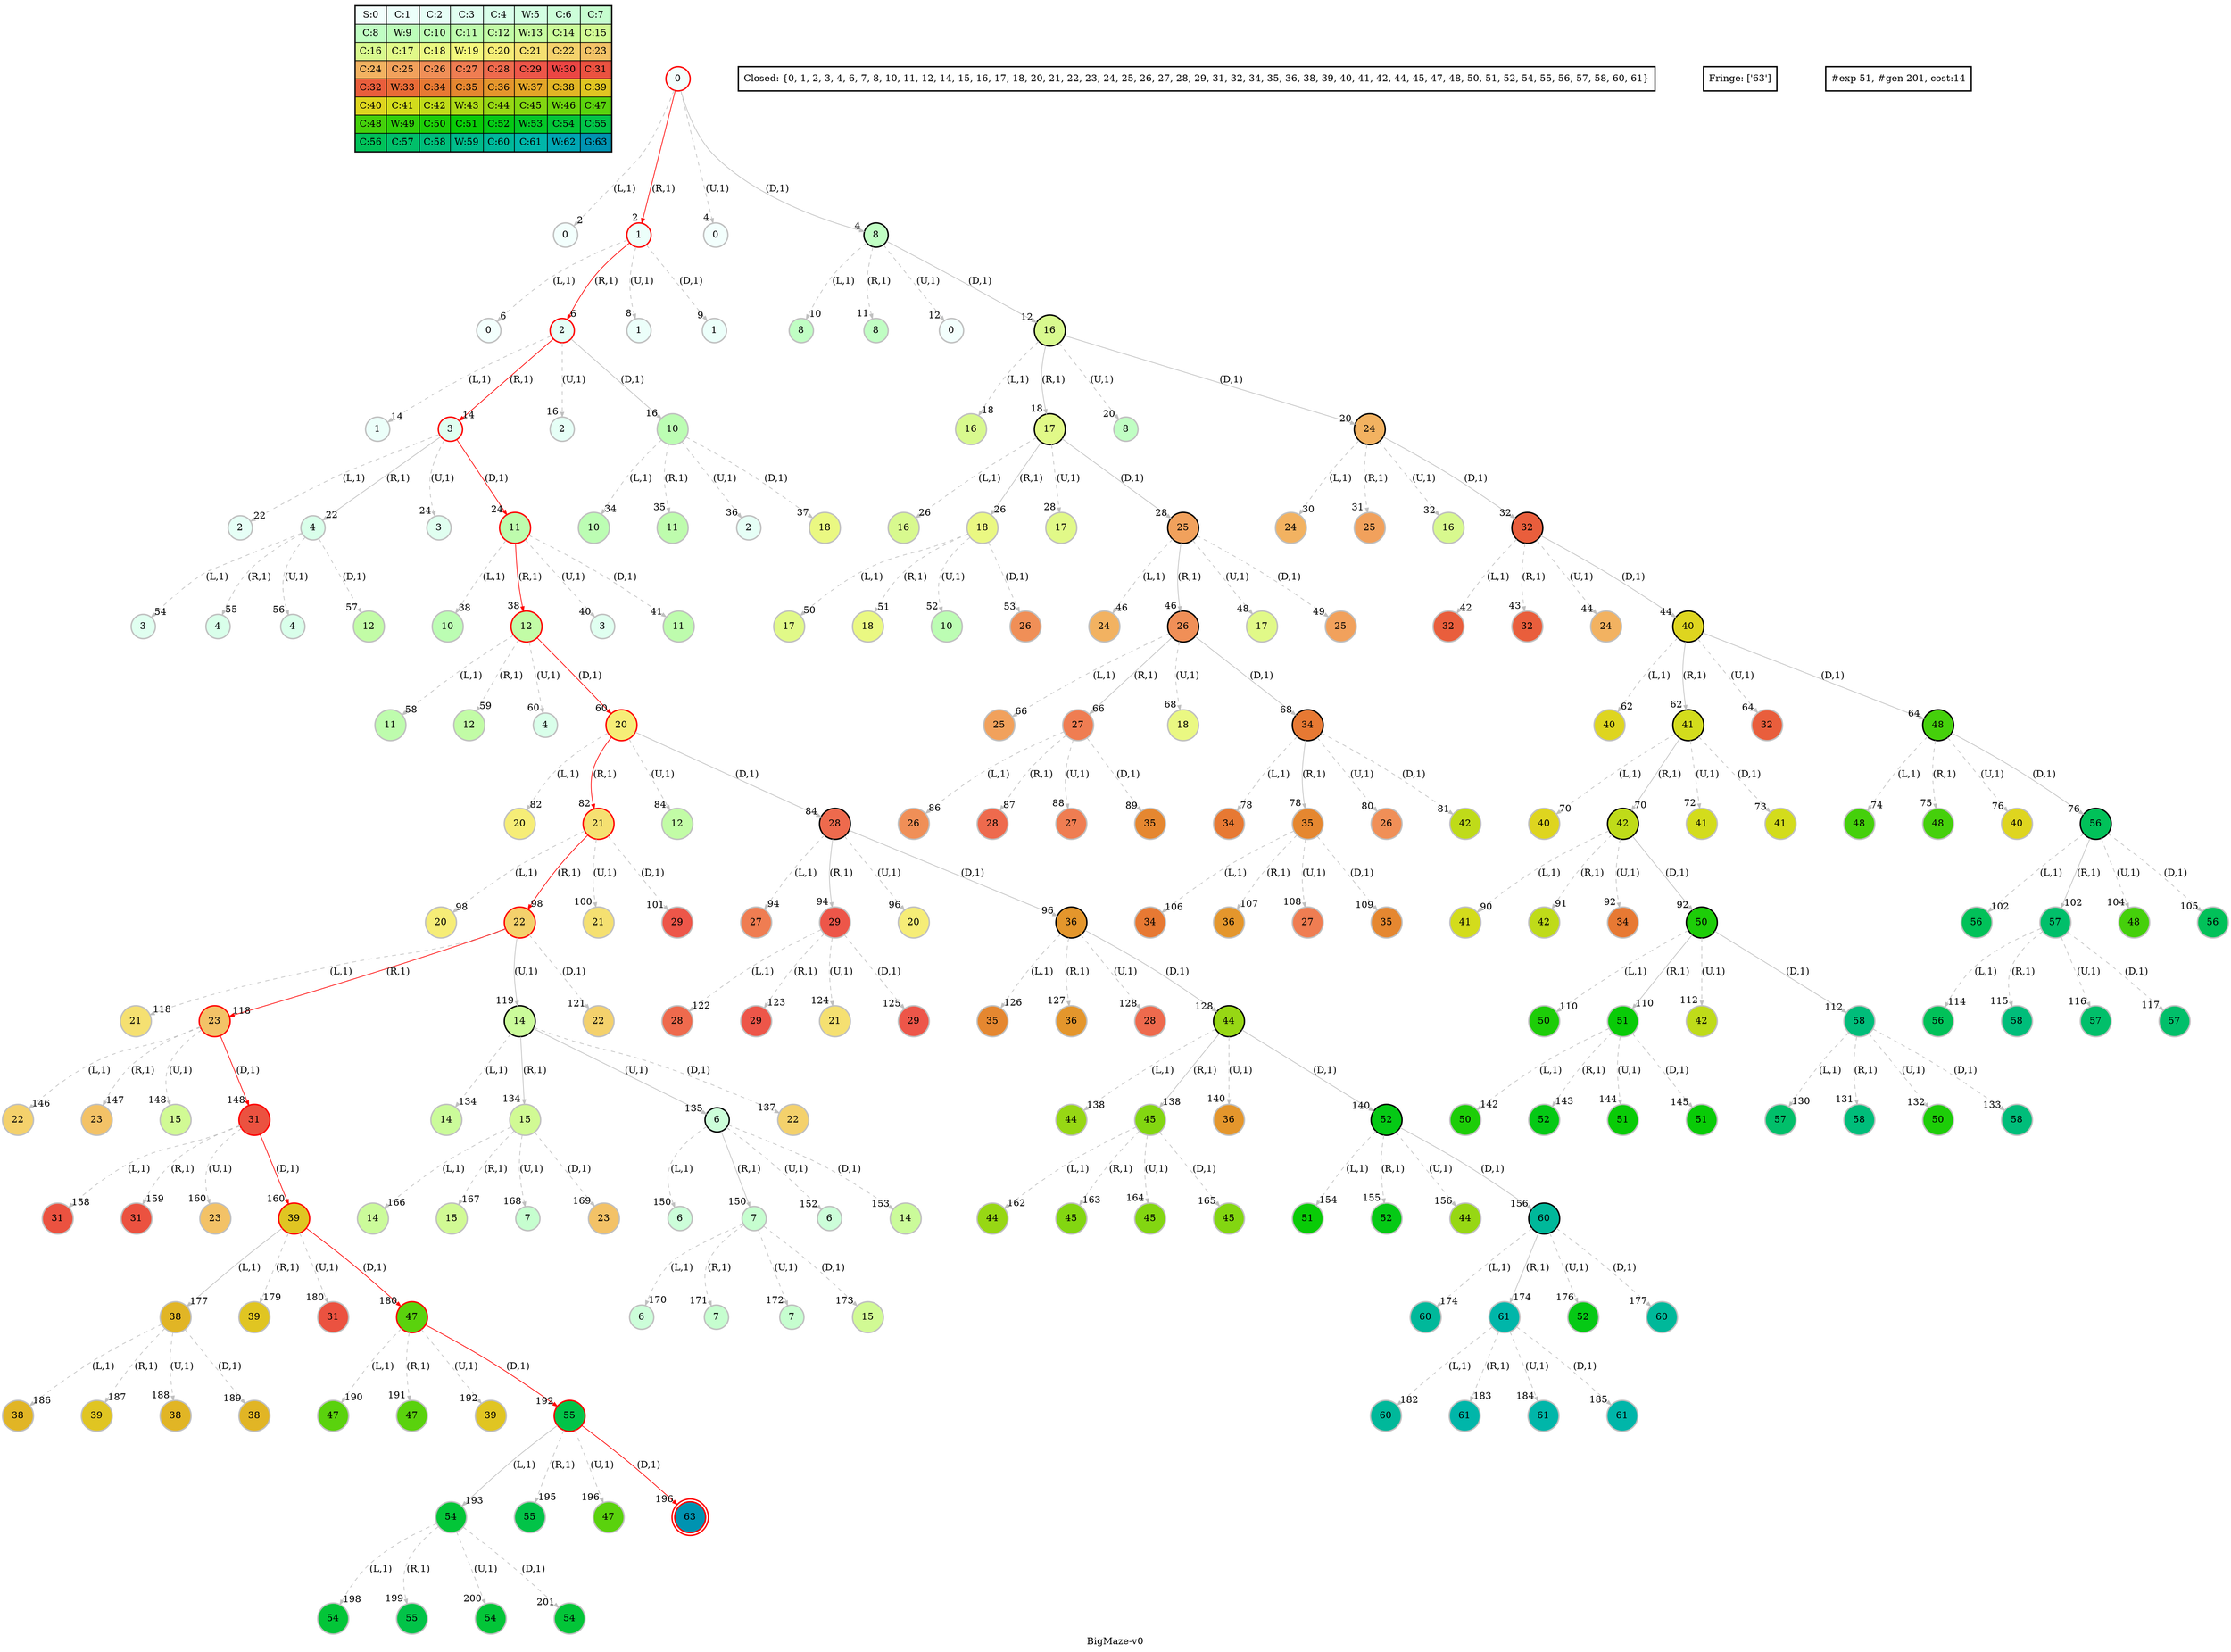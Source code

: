 digraph BigMaze { label="BigMaze-v0" nodesep=1 ranksep="1.2" node [shape=circle penwidth=2] edge [arrowsize=0.7] 
subgraph MAP {label=Map;map [shape=plaintext label=<<table border="1" cellpadding="5" cellspacing="0" cellborder="1"><tr><td bgcolor="0.46862745 0.04925994 0.99969645 1.        ">S:0</td><td bgcolor="0.45294118 0.07385253 0.99931706 1.        ">C:1</td><td bgcolor="0.4372549  0.09840028 0.99878599 1.        ">C:2</td><td bgcolor="0.42156863 0.12288829 0.99810333 1.        ">C:3</td><td bgcolor="0.40588235 0.1473017  0.99726917 1.        ">C:4</td><td bgcolor="0.39019608 0.17162568 0.99628365 1.        ">W:5</td><td bgcolor="0.3745098  0.19584547 0.99514692 1.        ">C:6</td><td bgcolor="0.35882353 0.21994636 0.99385914 1.        ">C:7</td></tr><tr><td bgcolor="0.34313725 0.24391372 0.99242051 1.        ">C:8</td><td bgcolor="0.32745098 0.267733   0.99083125 1.        ">W:9</td><td bgcolor="0.31176471 0.29138975 0.98909161 1.        ">C:10</td><td bgcolor="0.29607843 0.31486959 0.98720184 1.        ">C:11</td><td bgcolor="0.28039216 0.33815827 0.98516223 1.        ">C:12</td><td bgcolor="0.26470588 0.36124167 0.9829731  1.        ">W:13</td><td bgcolor="0.24901961 0.38410575 0.98063477 1.        ">C:14</td><td bgcolor="0.23333333 0.40673664 0.9781476  1.        ">C:15</td></tr><tr><td bgcolor="0.21764706 0.42912061 0.97551197 1.        ">C:16</td><td bgcolor="0.20196078 0.45124406 0.97272827 1.        ">C:17</td><td bgcolor="0.18627451 0.47309356 0.96979694 1.        ">C:18</td><td bgcolor="0.17058824 0.49465584 0.9667184  1.        ">W:19</td><td bgcolor="0.15490196 0.51591783 0.96349314 1.        ">C:20</td><td bgcolor="0.13921569 0.5368666  0.96012165 1.        ">C:21</td><td bgcolor="0.12352941 0.55748944 0.95660442 1.        ">C:22</td><td bgcolor="0.10784314 0.57777383 0.952942   1.        ">C:23</td></tr><tr><td bgcolor="0.09215686 0.59770746 0.94913494 1.        ">C:24</td><td bgcolor="0.07647059 0.61727822 0.94518383 1.        ">C:25</td><td bgcolor="0.06078431 0.63647424 0.94108925 1.        ">C:26</td><td bgcolor="0.04509804 0.65528385 0.93685184 1.        ">C:27</td><td bgcolor="0.02941176 0.67369564 0.93247223 1.        ">C:28</td><td bgcolor="0.01372549 0.69169844 0.92795109 1.        ">C:29</td><td bgcolor="0.00196078 0.70928131 0.92328911 1.        ">W:30</td><td bgcolor="0.01764706 0.72643357 0.91848699 1.        ">C:31</td></tr><tr><td bgcolor="0.03333333 0.74314483 0.91354546 1.        ">C:32</td><td bgcolor="0.04901961 0.75940492 0.90846527 1.        ">W:33</td><td bgcolor="0.06470588 0.77520398 0.9032472  1.        ">C:34</td><td bgcolor="0.08039216 0.79053241 0.89789203 1.        ">C:35</td><td bgcolor="0.09607843 0.80538092 0.89240058 1.        ">C:36</td><td bgcolor="0.11176471 0.81974048 0.88677369 1.        ">W:37</td><td bgcolor="0.12745098 0.83360239 0.88101219 1.        ">C:38</td><td bgcolor="0.14313725 0.84695821 0.87511698 1.        ">C:39</td></tr><tr><td bgcolor="0.15882353 0.85979985 0.86908895 1.        ">C:40</td><td bgcolor="0.1745098  0.87211951 0.862929   1.        ">C:41</td><td bgcolor="0.19019608 0.88390971 0.85663808 1.        ">C:42</td><td bgcolor="0.20588235 0.89516329 0.85021714 1.        ">W:43</td><td bgcolor="0.22156863 0.90587342 0.84366715 1.        ">C:44</td><td bgcolor="0.2372549  0.9160336  0.83698911 1.        ">C:45</td><td bgcolor="0.25294118 0.92563766 0.83018403 1.        ">W:46</td><td bgcolor="0.26862745 0.93467977 0.82325295 1.        ">C:47</td></tr><tr><td bgcolor="0.28431373 0.94315443 0.81619691 1.        ">C:48</td><td bgcolor="0.3        0.95105652 0.80901699 1.        ">W:49</td><td bgcolor="0.31568627 0.95838122 0.80171428 1.        ">C:50</td><td bgcolor="0.33137255 0.96512409 0.79428989 1.        ">C:51</td><td bgcolor="0.34705882 0.97128103 0.78674494 1.        ">C:52</td><td bgcolor="0.3627451  0.97684832 0.77908057 1.        ">W:53</td><td bgcolor="0.37843137 0.98182256 0.77129796 1.        ">C:54</td><td bgcolor="0.39411765 0.98620075 0.76339828 1.        ">C:55</td></tr><tr><td bgcolor="0.40980392 0.98998021 0.75538273 1.        ">C:56</td><td bgcolor="0.4254902  0.99315867 0.74725253 1.        ">C:57</td><td bgcolor="0.44117647 0.99573418 0.73900892 1.        ">C:58</td><td bgcolor="0.45686275 0.99770518 0.73065313 1.        ">W:59</td><td bgcolor="0.47254902 0.99907048 0.72218645 1.        ">C:60</td><td bgcolor="0.48823529 0.99982925 0.71361015 1.        ">C:61</td><td bgcolor="0.51176471 0.99982925 0.70054304 1.        ">W:62</td><td bgcolor="0.52745098 0.99907048 0.69169844 1.        ">G:63</td></tr></table>>]} 
"0_0" [label="0" style=filled color=grey fillcolor="0.46862745 0.04925994 0.99969645 1.        " ];
"0_0.0-0" [label="0" style=filled color=grey fillcolor="0.46862745 0.04925994 0.99969645 1.        " ]; "0_0" -> "0_0.0-0" [label="(L,1)" headlabel=" 2 " style="dashed" color=grey ]; "0_c" [label="Closed: {0}" shape=box]; "0_fr" [label="Fringe: []" shape=box];
"0_0" [label="0" style=filled color=black color=red fillcolor="0.46862745 0.04925994 0.99969645 1.        " ];"0_0.1-1" [label="1" style=filled color=grey color=red fillcolor="0.45294118 0.07385253 0.99931706 1.        " ]; "0_0" -> "0_0.1-1" [label="(R,1)" headlabel=" 2 " style="" color=grey color=red ]; "0_c" [label="Closed: {0}" shape=box]; "0_fr" [label="Fringe: []" shape=box];
"0_0.0-2" [label="0" style=filled color=grey fillcolor="0.46862745 0.04925994 0.99969645 1.        " ]; "0_0" -> "0_0.0-2" [label="(U,1)" headlabel=" 4 " style="dashed" color=grey ]; "0_c" [label="Closed: {0}" shape=box]; "0_fr" [label="Fringe: ['1']" shape=box];
"0_0.8-3" [label="8" style=filled color=grey fillcolor="0.34313725 0.24391372 0.99242051 1.        " ]; "0_0" -> "0_0.8-3" [label="(D,1)" headlabel=" 4 " style="" color=grey ]; "0_c" [label="Closed: {0}" shape=box]; "0_fr" [label="Fringe: ['1']" shape=box];
"0_0.1.0-0" [label="0" style=filled color=grey fillcolor="0.46862745 0.04925994 0.99969645 1.        " ]; "0_0.1-1" -> "0_0.1.0-0" [label="(L,1)" headlabel=" 6 " style="dashed" color=grey ]; "0_c" [label="Closed: {0, 1}" shape=box]; "0_fr" [label="Fringe: ['8']" shape=box];
"0_0.1-1" [label="1" style=filled color=black color=red fillcolor="0.45294118 0.07385253 0.99931706 1.        " ];"0_0.1.2-1" [label="2" style=filled color=grey color=red fillcolor="0.4372549  0.09840028 0.99878599 1.        " ]; "0_0.1-1" -> "0_0.1.2-1" [label="(R,1)" headlabel=" 6 " style="" color=grey color=red ]; "0_c" [label="Closed: {0, 1}" shape=box]; "0_fr" [label="Fringe: ['8']" shape=box];
"0_0.1.1-2" [label="1" style=filled color=grey fillcolor="0.45294118 0.07385253 0.99931706 1.        " ]; "0_0.1-1" -> "0_0.1.1-2" [label="(U,1)" headlabel=" 8 " style="dashed" color=grey ]; "0_c" [label="Closed: {0, 1}" shape=box]; "0_fr" [label="Fringe: ['8', '2']" shape=box];
"0_0.1.1-3" [label="1" style=filled color=grey fillcolor="0.45294118 0.07385253 0.99931706 1.        " ]; "0_0.1-1" -> "0_0.1.1-3" [label="(D,1)" headlabel=" 9 " style="dashed" color=grey ]; "0_c" [label="Closed: {0, 1}" shape=box]; "0_fr" [label="Fringe: ['8', '2']" shape=box];
"0_0.8.8-0" [label="8" style=filled color=grey fillcolor="0.34313725 0.24391372 0.99242051 1.        " ]; "0_0.8-3" -> "0_0.8.8-0" [label="(L,1)" headlabel=" 10 " style="dashed" color=grey ]; "0_c" [label="Closed: {0, 1, 8}" shape=box]; "0_fr" [label="Fringe: ['2']" shape=box];
"0_0.8.8-1" [label="8" style=filled color=grey fillcolor="0.34313725 0.24391372 0.99242051 1.        " ]; "0_0.8-3" -> "0_0.8.8-1" [label="(R,1)" headlabel=" 11 " style="dashed" color=grey ]; "0_c" [label="Closed: {0, 1, 8}" shape=box]; "0_fr" [label="Fringe: ['2']" shape=box];
"0_0.8.0-2" [label="0" style=filled color=grey fillcolor="0.46862745 0.04925994 0.99969645 1.        " ]; "0_0.8-3" -> "0_0.8.0-2" [label="(U,1)" headlabel=" 12 " style="dashed" color=grey ]; "0_c" [label="Closed: {0, 1, 8}" shape=box]; "0_fr" [label="Fringe: ['2']" shape=box];
"0_0.8-3" [label="8" style=filled color=black fillcolor="0.34313725 0.24391372 0.99242051 1.        " ];"0_0.8.16-3" [label="16" style=filled color=grey fillcolor="0.21764706 0.42912061 0.97551197 1.        " ]; "0_0.8-3" -> "0_0.8.16-3" [label="(D,1)" headlabel=" 12 " style="" color=grey ]; "0_c" [label="Closed: {0, 1, 8}" shape=box]; "0_fr" [label="Fringe: ['2']" shape=box];
"0_0.1.2.1-0" [label="1" style=filled color=grey fillcolor="0.45294118 0.07385253 0.99931706 1.        " ]; "0_0.1.2-1" -> "0_0.1.2.1-0" [label="(L,1)" headlabel=" 14 " style="dashed" color=grey ]; "0_c" [label="Closed: {0, 1, 2, 8}" shape=box]; "0_fr" [label="Fringe: ['16']" shape=box];
"0_0.1.2-1" [label="2" style=filled color=black color=red fillcolor="0.4372549  0.09840028 0.99878599 1.        " ];"0_0.1.2.3-1" [label="3" style=filled color=grey color=red fillcolor="0.42156863 0.12288829 0.99810333 1.        " ]; "0_0.1.2-1" -> "0_0.1.2.3-1" [label="(R,1)" headlabel=" 14 " style="" color=grey color=red ]; "0_c" [label="Closed: {0, 1, 2, 8}" shape=box]; "0_fr" [label="Fringe: ['16']" shape=box];
"0_0.1.2.2-2" [label="2" style=filled color=grey fillcolor="0.4372549  0.09840028 0.99878599 1.        " ]; "0_0.1.2-1" -> "0_0.1.2.2-2" [label="(U,1)" headlabel=" 16 " style="dashed" color=grey ]; "0_c" [label="Closed: {0, 1, 2, 8}" shape=box]; "0_fr" [label="Fringe: ['16', '3']" shape=box];
"0_0.1.2.10-3" [label="10" style=filled color=grey fillcolor="0.31176471 0.29138975 0.98909161 1.        " ]; "0_0.1.2-1" -> "0_0.1.2.10-3" [label="(D,1)" headlabel=" 16 " style="" color=grey ]; "0_c" [label="Closed: {0, 1, 2, 8}" shape=box]; "0_fr" [label="Fringe: ['16', '3']" shape=box];
"0_0.8.16.16-0" [label="16" style=filled color=grey fillcolor="0.21764706 0.42912061 0.97551197 1.        " ]; "0_0.8.16-3" -> "0_0.8.16.16-0" [label="(L,1)" headlabel=" 18 " style="dashed" color=grey ]; "0_c" [label="Closed: {0, 1, 2, 8, 16}" shape=box]; "0_fr" [label="Fringe: ['3', '10']" shape=box];
"0_0.8.16-3" [label="16" style=filled color=black fillcolor="0.21764706 0.42912061 0.97551197 1.        " ];"0_0.8.16.17-1" [label="17" style=filled color=grey fillcolor="0.20196078 0.45124406 0.97272827 1.        " ]; "0_0.8.16-3" -> "0_0.8.16.17-1" [label="(R,1)" headlabel=" 18 " style="" color=grey ]; "0_c" [label="Closed: {0, 1, 2, 8, 16}" shape=box]; "0_fr" [label="Fringe: ['3', '10']" shape=box];
"0_0.8.16.8-2" [label="8" style=filled color=grey fillcolor="0.34313725 0.24391372 0.99242051 1.        " ]; "0_0.8.16-3" -> "0_0.8.16.8-2" [label="(U,1)" headlabel=" 20 " style="dashed" color=grey ]; "0_c" [label="Closed: {0, 1, 2, 8, 16}" shape=box]; "0_fr" [label="Fringe: ['3', '10', '17']" shape=box];
"0_0.8.16.24-3" [label="24" style=filled color=grey fillcolor="0.09215686 0.59770746 0.94913494 1.        " ]; "0_0.8.16-3" -> "0_0.8.16.24-3" [label="(D,1)" headlabel=" 20 " style="" color=grey ]; "0_c" [label="Closed: {0, 1, 2, 8, 16}" shape=box]; "0_fr" [label="Fringe: ['3', '10', '17']" shape=box];
"0_0.1.2.3.2-0" [label="2" style=filled color=grey fillcolor="0.4372549  0.09840028 0.99878599 1.        " ]; "0_0.1.2.3-1" -> "0_0.1.2.3.2-0" [label="(L,1)" headlabel=" 22 " style="dashed" color=grey ]; "0_c" [label="Closed: {0, 1, 2, 3, 8, 16}" shape=box]; "0_fr" [label="Fringe: ['10', '17', '24']" shape=box];
"0_0.1.2.3-1" [label="3" style=filled color=black color=red fillcolor="0.42156863 0.12288829 0.99810333 1.        " ];"0_0.1.2.3.4-1" [label="4" style=filled color=grey fillcolor="0.40588235 0.1473017  0.99726917 1.        " ]; "0_0.1.2.3-1" -> "0_0.1.2.3.4-1" [label="(R,1)" headlabel=" 22 " style="" color=grey ]; "0_c" [label="Closed: {0, 1, 2, 3, 8, 16}" shape=box]; "0_fr" [label="Fringe: ['10', '17', '24']" shape=box];
"0_0.1.2.3.3-2" [label="3" style=filled color=grey fillcolor="0.42156863 0.12288829 0.99810333 1.        " ]; "0_0.1.2.3-1" -> "0_0.1.2.3.3-2" [label="(U,1)" headlabel=" 24 " style="dashed" color=grey ]; "0_c" [label="Closed: {0, 1, 2, 3, 8, 16}" shape=box]; "0_fr" [label="Fringe: ['10', '17', '24', '4']" shape=box];
"0_0.1.2.3.11-3" [label="11" style=filled color=grey color=red fillcolor="0.29607843 0.31486959 0.98720184 1.        " ]; "0_0.1.2.3-1" -> "0_0.1.2.3.11-3" [label="(D,1)" headlabel=" 24 " style="" color=grey color=red ]; "0_c" [label="Closed: {0, 1, 2, 3, 8, 16}" shape=box]; "0_fr" [label="Fringe: ['10', '17', '24', '4']" shape=box];
"0_0.8.16.17.16-0" [label="16" style=filled color=grey fillcolor="0.21764706 0.42912061 0.97551197 1.        " ]; "0_0.8.16.17-1" -> "0_0.8.16.17.16-0" [label="(L,1)" headlabel=" 26 " style="dashed" color=grey ]; "0_c" [label="Closed: {0, 1, 2, 3, 8, 16, 17}" shape=box]; "0_fr" [label="Fringe: ['10', '24', '4', '11']" shape=box];
"0_0.8.16.17-1" [label="17" style=filled color=black fillcolor="0.20196078 0.45124406 0.97272827 1.        " ];"0_0.8.16.17.18-1" [label="18" style=filled color=grey fillcolor="0.18627451 0.47309356 0.96979694 1.        " ]; "0_0.8.16.17-1" -> "0_0.8.16.17.18-1" [label="(R,1)" headlabel=" 26 " style="" color=grey ]; "0_c" [label="Closed: {0, 1, 2, 3, 8, 16, 17}" shape=box]; "0_fr" [label="Fringe: ['10', '24', '4', '11']" shape=box];
"0_0.8.16.17.17-2" [label="17" style=filled color=grey fillcolor="0.20196078 0.45124406 0.97272827 1.        " ]; "0_0.8.16.17-1" -> "0_0.8.16.17.17-2" [label="(U,1)" headlabel=" 28 " style="dashed" color=grey ]; "0_c" [label="Closed: {0, 1, 2, 3, 8, 16, 17}" shape=box]; "0_fr" [label="Fringe: ['10', '24', '4', '11', '18']" shape=box];
"0_0.8.16.17.25-3" [label="25" style=filled color=grey fillcolor="0.07647059 0.61727822 0.94518383 1.        " ]; "0_0.8.16.17-1" -> "0_0.8.16.17.25-3" [label="(D,1)" headlabel=" 28 " style="" color=grey ]; "0_c" [label="Closed: {0, 1, 2, 3, 8, 16, 17}" shape=box]; "0_fr" [label="Fringe: ['10', '24', '4', '11', '18']" shape=box];
"0_0.8.16.24.24-0" [label="24" style=filled color=grey fillcolor="0.09215686 0.59770746 0.94913494 1.        " ]; "0_0.8.16.24-3" -> "0_0.8.16.24.24-0" [label="(L,1)" headlabel=" 30 " style="dashed" color=grey ]; "0_c" [label="Closed: {0, 1, 2, 3, 8, 16, 17, 24}" shape=box]; "0_fr" [label="Fringe: ['10', '4', '11', '18', '25']" shape=box];
"0_0.8.16.24.25-1" [label="25" style=filled color=grey fillcolor="0.07647059 0.61727822 0.94518383 1.        " ]; "0_0.8.16.24-3" -> "0_0.8.16.24.25-1" [label="(R,1)" headlabel=" 31 " style="dashed" color=grey ]; "0_c" [label="Closed: {0, 1, 2, 3, 8, 16, 17, 24}" shape=box]; "0_fr" [label="Fringe: ['10', '4', '11', '18', '25']" shape=box];
"0_0.8.16.24.16-2" [label="16" style=filled color=grey fillcolor="0.21764706 0.42912061 0.97551197 1.        " ]; "0_0.8.16.24-3" -> "0_0.8.16.24.16-2" [label="(U,1)" headlabel=" 32 " style="dashed" color=grey ]; "0_c" [label="Closed: {0, 1, 2, 3, 8, 16, 17, 24}" shape=box]; "0_fr" [label="Fringe: ['10', '4', '11', '18', '25']" shape=box];
"0_0.8.16.24-3" [label="24" style=filled color=black fillcolor="0.09215686 0.59770746 0.94913494 1.        " ];"0_0.8.16.24.32-3" [label="32" style=filled color=grey fillcolor="0.03333333 0.74314483 0.91354546 1.        " ]; "0_0.8.16.24-3" -> "0_0.8.16.24.32-3" [label="(D,1)" headlabel=" 32 " style="" color=grey ]; "0_c" [label="Closed: {0, 1, 2, 3, 8, 16, 17, 24}" shape=box]; "0_fr" [label="Fringe: ['10', '4', '11', '18', '25']" shape=box];
"0_0.1.2.10.10-0" [label="10" style=filled color=grey fillcolor="0.31176471 0.29138975 0.98909161 1.        " ]; "0_0.1.2.10-3" -> "0_0.1.2.10.10-0" [label="(L,1)" headlabel=" 34 " style="dashed" color=grey ]; "0_c" [label="Closed: {0, 1, 2, 3, 8, 10, 16, 17, 24}" shape=box]; "0_fr" [label="Fringe: ['4', '11', '18', '25', '32']" shape=box];
"0_0.1.2.10.11-1" [label="11" style=filled color=grey fillcolor="0.29607843 0.31486959 0.98720184 1.        " ]; "0_0.1.2.10-3" -> "0_0.1.2.10.11-1" [label="(R,1)" headlabel=" 35 " style="dashed" color=grey ]; "0_c" [label="Closed: {0, 1, 2, 3, 8, 10, 16, 17, 24}" shape=box]; "0_fr" [label="Fringe: ['4', '11', '18', '25', '32']" shape=box];
"0_0.1.2.10.2-2" [label="2" style=filled color=grey fillcolor="0.4372549  0.09840028 0.99878599 1.        " ]; "0_0.1.2.10-3" -> "0_0.1.2.10.2-2" [label="(U,1)" headlabel=" 36 " style="dashed" color=grey ]; "0_c" [label="Closed: {0, 1, 2, 3, 8, 10, 16, 17, 24}" shape=box]; "0_fr" [label="Fringe: ['4', '11', '18', '25', '32']" shape=box];
"0_0.1.2.10.18-3" [label="18" style=filled color=grey fillcolor="0.18627451 0.47309356 0.96979694 1.        " ]; "0_0.1.2.10-3" -> "0_0.1.2.10.18-3" [label="(D,1)" headlabel=" 37 " style="dashed" color=grey ]; "0_c" [label="Closed: {0, 1, 2, 3, 8, 10, 16, 17, 24}" shape=box]; "0_fr" [label="Fringe: ['4', '11', '18', '25', '32']" shape=box];
"0_0.1.2.3.11.10-0" [label="10" style=filled color=grey fillcolor="0.31176471 0.29138975 0.98909161 1.        " ]; "0_0.1.2.3.11-3" -> "0_0.1.2.3.11.10-0" [label="(L,1)" headlabel=" 38 " style="dashed" color=grey ]; "0_c" [label="Closed: {0, 1, 2, 3, 8, 10, 11, 16, 17, 24}" shape=box]; "0_fr" [label="Fringe: ['4', '18', '25', '32']" shape=box];
"0_0.1.2.3.11-3" [label="11" style=filled color=black color=red fillcolor="0.29607843 0.31486959 0.98720184 1.        " ];"0_0.1.2.3.11.12-1" [label="12" style=filled color=grey color=red fillcolor="0.28039216 0.33815827 0.98516223 1.        " ]; "0_0.1.2.3.11-3" -> "0_0.1.2.3.11.12-1" [label="(R,1)" headlabel=" 38 " style="" color=grey color=red ]; "0_c" [label="Closed: {0, 1, 2, 3, 8, 10, 11, 16, 17, 24}" shape=box]; "0_fr" [label="Fringe: ['4', '18', '25', '32']" shape=box];
"0_0.1.2.3.11.3-2" [label="3" style=filled color=grey fillcolor="0.42156863 0.12288829 0.99810333 1.        " ]; "0_0.1.2.3.11-3" -> "0_0.1.2.3.11.3-2" [label="(U,1)" headlabel=" 40 " style="dashed" color=grey ]; "0_c" [label="Closed: {0, 1, 2, 3, 8, 10, 11, 16, 17, 24}" shape=box]; "0_fr" [label="Fringe: ['4', '18', '25', '32', '12']" shape=box];
"0_0.1.2.3.11.11-3" [label="11" style=filled color=grey fillcolor="0.29607843 0.31486959 0.98720184 1.        " ]; "0_0.1.2.3.11-3" -> "0_0.1.2.3.11.11-3" [label="(D,1)" headlabel=" 41 " style="dashed" color=grey ]; "0_c" [label="Closed: {0, 1, 2, 3, 8, 10, 11, 16, 17, 24}" shape=box]; "0_fr" [label="Fringe: ['4', '18', '25', '32', '12']" shape=box];
"0_0.8.16.24.32.32-0" [label="32" style=filled color=grey fillcolor="0.03333333 0.74314483 0.91354546 1.        " ]; "0_0.8.16.24.32-3" -> "0_0.8.16.24.32.32-0" [label="(L,1)" headlabel=" 42 " style="dashed" color=grey ]; "0_c" [label="Closed: {0, 1, 2, 3, 32, 8, 10, 11, 16, 17, 24}" shape=box]; "0_fr" [label="Fringe: ['4', '18', '25', '12']" shape=box];
"0_0.8.16.24.32.32-1" [label="32" style=filled color=grey fillcolor="0.03333333 0.74314483 0.91354546 1.        " ]; "0_0.8.16.24.32-3" -> "0_0.8.16.24.32.32-1" [label="(R,1)" headlabel=" 43 " style="dashed" color=grey ]; "0_c" [label="Closed: {0, 1, 2, 3, 32, 8, 10, 11, 16, 17, 24}" shape=box]; "0_fr" [label="Fringe: ['4', '18', '25', '12']" shape=box];
"0_0.8.16.24.32.24-2" [label="24" style=filled color=grey fillcolor="0.09215686 0.59770746 0.94913494 1.        " ]; "0_0.8.16.24.32-3" -> "0_0.8.16.24.32.24-2" [label="(U,1)" headlabel=" 44 " style="dashed" color=grey ]; "0_c" [label="Closed: {0, 1, 2, 3, 32, 8, 10, 11, 16, 17, 24}" shape=box]; "0_fr" [label="Fringe: ['4', '18', '25', '12']" shape=box];
"0_0.8.16.24.32-3" [label="32" style=filled color=black fillcolor="0.03333333 0.74314483 0.91354546 1.        " ];"0_0.8.16.24.32.40-3" [label="40" style=filled color=grey fillcolor="0.15882353 0.85979985 0.86908895 1.        " ]; "0_0.8.16.24.32-3" -> "0_0.8.16.24.32.40-3" [label="(D,1)" headlabel=" 44 " style="" color=grey ]; "0_c" [label="Closed: {0, 1, 2, 3, 32, 8, 10, 11, 16, 17, 24}" shape=box]; "0_fr" [label="Fringe: ['4', '18', '25', '12']" shape=box];
"0_0.8.16.17.25.24-0" [label="24" style=filled color=grey fillcolor="0.09215686 0.59770746 0.94913494 1.        " ]; "0_0.8.16.17.25-3" -> "0_0.8.16.17.25.24-0" [label="(L,1)" headlabel=" 46 " style="dashed" color=grey ]; "0_c" [label="Closed: {0, 1, 2, 3, 32, 8, 10, 11, 16, 17, 24, 25}" shape=box]; "0_fr" [label="Fringe: ['4', '18', '12', '40']" shape=box];
"0_0.8.16.17.25-3" [label="25" style=filled color=black fillcolor="0.07647059 0.61727822 0.94518383 1.        " ];"0_0.8.16.17.25.26-1" [label="26" style=filled color=grey fillcolor="0.06078431 0.63647424 0.94108925 1.        " ]; "0_0.8.16.17.25-3" -> "0_0.8.16.17.25.26-1" [label="(R,1)" headlabel=" 46 " style="" color=grey ]; "0_c" [label="Closed: {0, 1, 2, 3, 32, 8, 10, 11, 16, 17, 24, 25}" shape=box]; "0_fr" [label="Fringe: ['4', '18', '12', '40']" shape=box];
"0_0.8.16.17.25.17-2" [label="17" style=filled color=grey fillcolor="0.20196078 0.45124406 0.97272827 1.        " ]; "0_0.8.16.17.25-3" -> "0_0.8.16.17.25.17-2" [label="(U,1)" headlabel=" 48 " style="dashed" color=grey ]; "0_c" [label="Closed: {0, 1, 2, 3, 32, 8, 10, 11, 16, 17, 24, 25}" shape=box]; "0_fr" [label="Fringe: ['4', '18', '12', '40', '26']" shape=box];
"0_0.8.16.17.25.25-3" [label="25" style=filled color=grey fillcolor="0.07647059 0.61727822 0.94518383 1.        " ]; "0_0.8.16.17.25-3" -> "0_0.8.16.17.25.25-3" [label="(D,1)" headlabel=" 49 " style="dashed" color=grey ]; "0_c" [label="Closed: {0, 1, 2, 3, 32, 8, 10, 11, 16, 17, 24, 25}" shape=box]; "0_fr" [label="Fringe: ['4', '18', '12', '40', '26']" shape=box];
"0_0.8.16.17.18.17-0" [label="17" style=filled color=grey fillcolor="0.20196078 0.45124406 0.97272827 1.        " ]; "0_0.8.16.17.18-1" -> "0_0.8.16.17.18.17-0" [label="(L,1)" headlabel=" 50 " style="dashed" color=grey ]; "0_c" [label="Closed: {0, 1, 2, 3, 32, 8, 10, 11, 16, 17, 18, 24, 25}" shape=box]; "0_fr" [label="Fringe: ['4', '12', '40', '26']" shape=box];
"0_0.8.16.17.18.18-1" [label="18" style=filled color=grey fillcolor="0.18627451 0.47309356 0.96979694 1.        " ]; "0_0.8.16.17.18-1" -> "0_0.8.16.17.18.18-1" [label="(R,1)" headlabel=" 51 " style="dashed" color=grey ]; "0_c" [label="Closed: {0, 1, 2, 3, 32, 8, 10, 11, 16, 17, 18, 24, 25}" shape=box]; "0_fr" [label="Fringe: ['4', '12', '40', '26']" shape=box];
"0_0.8.16.17.18.10-2" [label="10" style=filled color=grey fillcolor="0.31176471 0.29138975 0.98909161 1.        " ]; "0_0.8.16.17.18-1" -> "0_0.8.16.17.18.10-2" [label="(U,1)" headlabel=" 52 " style="dashed" color=grey ]; "0_c" [label="Closed: {0, 1, 2, 3, 32, 8, 10, 11, 16, 17, 18, 24, 25}" shape=box]; "0_fr" [label="Fringe: ['4', '12', '40', '26']" shape=box];
"0_0.8.16.17.18.26-3" [label="26" style=filled color=grey fillcolor="0.06078431 0.63647424 0.94108925 1.        " ]; "0_0.8.16.17.18-1" -> "0_0.8.16.17.18.26-3" [label="(D,1)" headlabel=" 53 " style="dashed" color=grey ]; "0_c" [label="Closed: {0, 1, 2, 3, 32, 8, 10, 11, 16, 17, 18, 24, 25}" shape=box]; "0_fr" [label="Fringe: ['4', '12', '40', '26']" shape=box];
"0_0.1.2.3.4.3-0" [label="3" style=filled color=grey fillcolor="0.42156863 0.12288829 0.99810333 1.        " ]; "0_0.1.2.3.4-1" -> "0_0.1.2.3.4.3-0" [label="(L,1)" headlabel=" 54 " style="dashed" color=grey ]; "0_c" [label="Closed: {0, 1, 2, 3, 32, 4, 8, 10, 11, 16, 17, 18, 24, 25}" shape=box]; "0_fr" [label="Fringe: ['12', '40', '26']" shape=box];
"0_0.1.2.3.4.4-1" [label="4" style=filled color=grey fillcolor="0.40588235 0.1473017  0.99726917 1.        " ]; "0_0.1.2.3.4-1" -> "0_0.1.2.3.4.4-1" [label="(R,1)" headlabel=" 55 " style="dashed" color=grey ]; "0_c" [label="Closed: {0, 1, 2, 3, 32, 4, 8, 10, 11, 16, 17, 18, 24, 25}" shape=box]; "0_fr" [label="Fringe: ['12', '40', '26']" shape=box];
"0_0.1.2.3.4.4-2" [label="4" style=filled color=grey fillcolor="0.40588235 0.1473017  0.99726917 1.        " ]; "0_0.1.2.3.4-1" -> "0_0.1.2.3.4.4-2" [label="(U,1)" headlabel=" 56 " style="dashed" color=grey ]; "0_c" [label="Closed: {0, 1, 2, 3, 32, 4, 8, 10, 11, 16, 17, 18, 24, 25}" shape=box]; "0_fr" [label="Fringe: ['12', '40', '26']" shape=box];
"0_0.1.2.3.4.12-3" [label="12" style=filled color=grey fillcolor="0.28039216 0.33815827 0.98516223 1.        " ]; "0_0.1.2.3.4-1" -> "0_0.1.2.3.4.12-3" [label="(D,1)" headlabel=" 57 " style="dashed" color=grey ]; "0_c" [label="Closed: {0, 1, 2, 3, 32, 4, 8, 10, 11, 16, 17, 18, 24, 25}" shape=box]; "0_fr" [label="Fringe: ['12', '40', '26']" shape=box];
"0_0.1.2.3.11.12.11-0" [label="11" style=filled color=grey fillcolor="0.29607843 0.31486959 0.98720184 1.        " ]; "0_0.1.2.3.11.12-1" -> "0_0.1.2.3.11.12.11-0" [label="(L,1)" headlabel=" 58 " style="dashed" color=grey ]; "0_c" [label="Closed: {0, 1, 2, 3, 32, 4, 8, 10, 11, 12, 16, 17, 18, 24, 25}" shape=box]; "0_fr" [label="Fringe: ['40', '26']" shape=box];
"0_0.1.2.3.11.12.12-1" [label="12" style=filled color=grey fillcolor="0.28039216 0.33815827 0.98516223 1.        " ]; "0_0.1.2.3.11.12-1" -> "0_0.1.2.3.11.12.12-1" [label="(R,1)" headlabel=" 59 " style="dashed" color=grey ]; "0_c" [label="Closed: {0, 1, 2, 3, 32, 4, 8, 10, 11, 12, 16, 17, 18, 24, 25}" shape=box]; "0_fr" [label="Fringe: ['40', '26']" shape=box];
"0_0.1.2.3.11.12.4-2" [label="4" style=filled color=grey fillcolor="0.40588235 0.1473017  0.99726917 1.        " ]; "0_0.1.2.3.11.12-1" -> "0_0.1.2.3.11.12.4-2" [label="(U,1)" headlabel=" 60 " style="dashed" color=grey ]; "0_c" [label="Closed: {0, 1, 2, 3, 32, 4, 8, 10, 11, 12, 16, 17, 18, 24, 25}" shape=box]; "0_fr" [label="Fringe: ['40', '26']" shape=box];
"0_0.1.2.3.11.12-1" [label="12" style=filled color=black color=red fillcolor="0.28039216 0.33815827 0.98516223 1.        " ];"0_0.1.2.3.11.12.20-3" [label="20" style=filled color=grey color=red fillcolor="0.15490196 0.51591783 0.96349314 1.        " ]; "0_0.1.2.3.11.12-1" -> "0_0.1.2.3.11.12.20-3" [label="(D,1)" headlabel=" 60 " style="" color=grey color=red ]; "0_c" [label="Closed: {0, 1, 2, 3, 32, 4, 8, 10, 11, 12, 16, 17, 18, 24, 25}" shape=box]; "0_fr" [label="Fringe: ['40', '26']" shape=box];
"0_0.8.16.24.32.40.40-0" [label="40" style=filled color=grey fillcolor="0.15882353 0.85979985 0.86908895 1.        " ]; "0_0.8.16.24.32.40-3" -> "0_0.8.16.24.32.40.40-0" [label="(L,1)" headlabel=" 62 " style="dashed" color=grey ]; "0_c" [label="Closed: {0, 1, 2, 3, 32, 4, 8, 40, 10, 11, 12, 16, 17, 18, 24, 25}" shape=box]; "0_fr" [label="Fringe: ['26', '20']" shape=box];
"0_0.8.16.24.32.40-3" [label="40" style=filled color=black fillcolor="0.15882353 0.85979985 0.86908895 1.        " ];"0_0.8.16.24.32.40.41-1" [label="41" style=filled color=grey fillcolor="0.1745098  0.87211951 0.862929   1.        " ]; "0_0.8.16.24.32.40-3" -> "0_0.8.16.24.32.40.41-1" [label="(R,1)" headlabel=" 62 " style="" color=grey ]; "0_c" [label="Closed: {0, 1, 2, 3, 32, 4, 8, 40, 10, 11, 12, 16, 17, 18, 24, 25}" shape=box]; "0_fr" [label="Fringe: ['26', '20']" shape=box];
"0_0.8.16.24.32.40.32-2" [label="32" style=filled color=grey fillcolor="0.03333333 0.74314483 0.91354546 1.        " ]; "0_0.8.16.24.32.40-3" -> "0_0.8.16.24.32.40.32-2" [label="(U,1)" headlabel=" 64 " style="dashed" color=grey ]; "0_c" [label="Closed: {0, 1, 2, 3, 32, 4, 8, 40, 10, 11, 12, 16, 17, 18, 24, 25}" shape=box]; "0_fr" [label="Fringe: ['26', '20', '41']" shape=box];
"0_0.8.16.24.32.40.48-3" [label="48" style=filled color=grey fillcolor="0.28431373 0.94315443 0.81619691 1.        " ]; "0_0.8.16.24.32.40-3" -> "0_0.8.16.24.32.40.48-3" [label="(D,1)" headlabel=" 64 " style="" color=grey ]; "0_c" [label="Closed: {0, 1, 2, 3, 32, 4, 8, 40, 10, 11, 12, 16, 17, 18, 24, 25}" shape=box]; "0_fr" [label="Fringe: ['26', '20', '41']" shape=box];
"0_0.8.16.17.25.26.25-0" [label="25" style=filled color=grey fillcolor="0.07647059 0.61727822 0.94518383 1.        " ]; "0_0.8.16.17.25.26-1" -> "0_0.8.16.17.25.26.25-0" [label="(L,1)" headlabel=" 66 " style="dashed" color=grey ]; "0_c" [label="Closed: {0, 1, 2, 3, 32, 4, 8, 40, 10, 11, 12, 16, 17, 18, 24, 25, 26}" shape=box]; "0_fr" [label="Fringe: ['20', '41', '48']" shape=box];
"0_0.8.16.17.25.26-1" [label="26" style=filled color=black fillcolor="0.06078431 0.63647424 0.94108925 1.        " ];"0_0.8.16.17.25.26.27-1" [label="27" style=filled color=grey fillcolor="0.04509804 0.65528385 0.93685184 1.        " ]; "0_0.8.16.17.25.26-1" -> "0_0.8.16.17.25.26.27-1" [label="(R,1)" headlabel=" 66 " style="" color=grey ]; "0_c" [label="Closed: {0, 1, 2, 3, 32, 4, 8, 40, 10, 11, 12, 16, 17, 18, 24, 25, 26}" shape=box]; "0_fr" [label="Fringe: ['20', '41', '48']" shape=box];
"0_0.8.16.17.25.26.18-2" [label="18" style=filled color=grey fillcolor="0.18627451 0.47309356 0.96979694 1.        " ]; "0_0.8.16.17.25.26-1" -> "0_0.8.16.17.25.26.18-2" [label="(U,1)" headlabel=" 68 " style="dashed" color=grey ]; "0_c" [label="Closed: {0, 1, 2, 3, 32, 4, 8, 40, 10, 11, 12, 16, 17, 18, 24, 25, 26}" shape=box]; "0_fr" [label="Fringe: ['20', '41', '48', '27']" shape=box];
"0_0.8.16.17.25.26.34-3" [label="34" style=filled color=grey fillcolor="0.06470588 0.77520398 0.9032472  1.        " ]; "0_0.8.16.17.25.26-1" -> "0_0.8.16.17.25.26.34-3" [label="(D,1)" headlabel=" 68 " style="" color=grey ]; "0_c" [label="Closed: {0, 1, 2, 3, 32, 4, 8, 40, 10, 11, 12, 16, 17, 18, 24, 25, 26}" shape=box]; "0_fr" [label="Fringe: ['20', '41', '48', '27']" shape=box];
"0_0.8.16.24.32.40.41.40-0" [label="40" style=filled color=grey fillcolor="0.15882353 0.85979985 0.86908895 1.        " ]; "0_0.8.16.24.32.40.41-1" -> "0_0.8.16.24.32.40.41.40-0" [label="(L,1)" headlabel=" 70 " style="dashed" color=grey ]; "0_c" [label="Closed: {0, 1, 2, 3, 32, 4, 8, 40, 10, 11, 12, 41, 16, 17, 18, 24, 25, 26}" shape=box]; "0_fr" [label="Fringe: ['20', '48', '27', '34']" shape=box];
"0_0.8.16.24.32.40.41-1" [label="41" style=filled color=black fillcolor="0.1745098  0.87211951 0.862929   1.        " ];"0_0.8.16.24.32.40.41.42-1" [label="42" style=filled color=grey fillcolor="0.19019608 0.88390971 0.85663808 1.        " ]; "0_0.8.16.24.32.40.41-1" -> "0_0.8.16.24.32.40.41.42-1" [label="(R,1)" headlabel=" 70 " style="" color=grey ]; "0_c" [label="Closed: {0, 1, 2, 3, 32, 4, 8, 40, 10, 11, 12, 41, 16, 17, 18, 24, 25, 26}" shape=box]; "0_fr" [label="Fringe: ['20', '48', '27', '34']" shape=box];
"0_0.8.16.24.32.40.41.41-2" [label="41" style=filled color=grey fillcolor="0.1745098  0.87211951 0.862929   1.        " ]; "0_0.8.16.24.32.40.41-1" -> "0_0.8.16.24.32.40.41.41-2" [label="(U,1)" headlabel=" 72 " style="dashed" color=grey ]; "0_c" [label="Closed: {0, 1, 2, 3, 32, 4, 8, 40, 10, 11, 12, 41, 16, 17, 18, 24, 25, 26}" shape=box]; "0_fr" [label="Fringe: ['20', '48', '27', '34', '42']" shape=box];
"0_0.8.16.24.32.40.41.41-3" [label="41" style=filled color=grey fillcolor="0.1745098  0.87211951 0.862929   1.        " ]; "0_0.8.16.24.32.40.41-1" -> "0_0.8.16.24.32.40.41.41-3" [label="(D,1)" headlabel=" 73 " style="dashed" color=grey ]; "0_c" [label="Closed: {0, 1, 2, 3, 32, 4, 8, 40, 10, 11, 12, 41, 16, 17, 18, 24, 25, 26}" shape=box]; "0_fr" [label="Fringe: ['20', '48', '27', '34', '42']" shape=box];
"0_0.8.16.24.32.40.48.48-0" [label="48" style=filled color=grey fillcolor="0.28431373 0.94315443 0.81619691 1.        " ]; "0_0.8.16.24.32.40.48-3" -> "0_0.8.16.24.32.40.48.48-0" [label="(L,1)" headlabel=" 74 " style="dashed" color=grey ]; "0_c" [label="Closed: {0, 1, 2, 3, 32, 4, 8, 40, 10, 11, 12, 41, 16, 17, 18, 48, 24, 25, 26}" shape=box]; "0_fr" [label="Fringe: ['20', '27', '34', '42']" shape=box];
"0_0.8.16.24.32.40.48.48-1" [label="48" style=filled color=grey fillcolor="0.28431373 0.94315443 0.81619691 1.        " ]; "0_0.8.16.24.32.40.48-3" -> "0_0.8.16.24.32.40.48.48-1" [label="(R,1)" headlabel=" 75 " style="dashed" color=grey ]; "0_c" [label="Closed: {0, 1, 2, 3, 32, 4, 8, 40, 10, 11, 12, 41, 16, 17, 18, 48, 24, 25, 26}" shape=box]; "0_fr" [label="Fringe: ['20', '27', '34', '42']" shape=box];
"0_0.8.16.24.32.40.48.40-2" [label="40" style=filled color=grey fillcolor="0.15882353 0.85979985 0.86908895 1.        " ]; "0_0.8.16.24.32.40.48-3" -> "0_0.8.16.24.32.40.48.40-2" [label="(U,1)" headlabel=" 76 " style="dashed" color=grey ]; "0_c" [label="Closed: {0, 1, 2, 3, 32, 4, 8, 40, 10, 11, 12, 41, 16, 17, 18, 48, 24, 25, 26}" shape=box]; "0_fr" [label="Fringe: ['20', '27', '34', '42']" shape=box];
"0_0.8.16.24.32.40.48-3" [label="48" style=filled color=black fillcolor="0.28431373 0.94315443 0.81619691 1.        " ];"0_0.8.16.24.32.40.48.56-3" [label="56" style=filled color=grey fillcolor="0.40980392 0.98998021 0.75538273 1.        " ]; "0_0.8.16.24.32.40.48-3" -> "0_0.8.16.24.32.40.48.56-3" [label="(D,1)" headlabel=" 76 " style="" color=grey ]; "0_c" [label="Closed: {0, 1, 2, 3, 32, 4, 8, 40, 10, 11, 12, 41, 16, 17, 18, 48, 24, 25, 26}" shape=box]; "0_fr" [label="Fringe: ['20', '27', '34', '42']" shape=box];
"0_0.8.16.17.25.26.34.34-0" [label="34" style=filled color=grey fillcolor="0.06470588 0.77520398 0.9032472  1.        " ]; "0_0.8.16.17.25.26.34-3" -> "0_0.8.16.17.25.26.34.34-0" [label="(L,1)" headlabel=" 78 " style="dashed" color=grey ]; "0_c" [label="Closed: {0, 1, 2, 3, 32, 4, 34, 8, 40, 10, 11, 12, 41, 16, 17, 18, 48, 24, 25, 26}" shape=box]; "0_fr" [label="Fringe: ['20', '27', '42', '56']" shape=box];
"0_0.8.16.17.25.26.34-3" [label="34" style=filled color=black fillcolor="0.06470588 0.77520398 0.9032472  1.        " ];"0_0.8.16.17.25.26.34.35-1" [label="35" style=filled color=grey fillcolor="0.08039216 0.79053241 0.89789203 1.        " ]; "0_0.8.16.17.25.26.34-3" -> "0_0.8.16.17.25.26.34.35-1" [label="(R,1)" headlabel=" 78 " style="" color=grey ]; "0_c" [label="Closed: {0, 1, 2, 3, 32, 4, 34, 8, 40, 10, 11, 12, 41, 16, 17, 18, 48, 24, 25, 26}" shape=box]; "0_fr" [label="Fringe: ['20', '27', '42', '56']" shape=box];
"0_0.8.16.17.25.26.34.26-2" [label="26" style=filled color=grey fillcolor="0.06078431 0.63647424 0.94108925 1.        " ]; "0_0.8.16.17.25.26.34-3" -> "0_0.8.16.17.25.26.34.26-2" [label="(U,1)" headlabel=" 80 " style="dashed" color=grey ]; "0_c" [label="Closed: {0, 1, 2, 3, 32, 4, 34, 8, 40, 10, 11, 12, 41, 16, 17, 18, 48, 24, 25, 26}" shape=box]; "0_fr" [label="Fringe: ['20', '27', '42', '56', '35']" shape=box];
"0_0.8.16.17.25.26.34.42-3" [label="42" style=filled color=grey fillcolor="0.19019608 0.88390971 0.85663808 1.        " ]; "0_0.8.16.17.25.26.34-3" -> "0_0.8.16.17.25.26.34.42-3" [label="(D,1)" headlabel=" 81 " style="dashed" color=grey ]; "0_c" [label="Closed: {0, 1, 2, 3, 32, 4, 34, 8, 40, 10, 11, 12, 41, 16, 17, 18, 48, 24, 25, 26}" shape=box]; "0_fr" [label="Fringe: ['20', '27', '42', '56', '35']" shape=box];
"0_0.1.2.3.11.12.20.20-0" [label="20" style=filled color=grey fillcolor="0.15490196 0.51591783 0.96349314 1.        " ]; "0_0.1.2.3.11.12.20-3" -> "0_0.1.2.3.11.12.20.20-0" [label="(L,1)" headlabel=" 82 " style="dashed" color=grey ]; "0_c" [label="Closed: {0, 1, 2, 3, 4, 8, 10, 11, 12, 16, 17, 18, 20, 24, 25, 26, 32, 34, 40, 41, 48}" shape=box]; "0_fr" [label="Fringe: ['27', '42', '56', '35']" shape=box];
"0_0.1.2.3.11.12.20-3" [label="20" style=filled color=black color=red fillcolor="0.15490196 0.51591783 0.96349314 1.        " ];"0_0.1.2.3.11.12.20.21-1" [label="21" style=filled color=grey color=red fillcolor="0.13921569 0.5368666  0.96012165 1.        " ]; "0_0.1.2.3.11.12.20-3" -> "0_0.1.2.3.11.12.20.21-1" [label="(R,1)" headlabel=" 82 " style="" color=grey color=red ]; "0_c" [label="Closed: {0, 1, 2, 3, 4, 8, 10, 11, 12, 16, 17, 18, 20, 24, 25, 26, 32, 34, 40, 41, 48}" shape=box]; "0_fr" [label="Fringe: ['27', '42', '56', '35']" shape=box];
"0_0.1.2.3.11.12.20.12-2" [label="12" style=filled color=grey fillcolor="0.28039216 0.33815827 0.98516223 1.        " ]; "0_0.1.2.3.11.12.20-3" -> "0_0.1.2.3.11.12.20.12-2" [label="(U,1)" headlabel=" 84 " style="dashed" color=grey ]; "0_c" [label="Closed: {0, 1, 2, 3, 4, 8, 10, 11, 12, 16, 17, 18, 20, 24, 25, 26, 32, 34, 40, 41, 48}" shape=box]; "0_fr" [label="Fringe: ['27', '42', '56', '35', '21']" shape=box];
"0_0.1.2.3.11.12.20.28-3" [label="28" style=filled color=grey fillcolor="0.02941176 0.67369564 0.93247223 1.        " ]; "0_0.1.2.3.11.12.20-3" -> "0_0.1.2.3.11.12.20.28-3" [label="(D,1)" headlabel=" 84 " style="" color=grey ]; "0_c" [label="Closed: {0, 1, 2, 3, 4, 8, 10, 11, 12, 16, 17, 18, 20, 24, 25, 26, 32, 34, 40, 41, 48}" shape=box]; "0_fr" [label="Fringe: ['27', '42', '56', '35', '21']" shape=box];
"0_0.8.16.17.25.26.27.26-0" [label="26" style=filled color=grey fillcolor="0.06078431 0.63647424 0.94108925 1.        " ]; "0_0.8.16.17.25.26.27-1" -> "0_0.8.16.17.25.26.27.26-0" [label="(L,1)" headlabel=" 86 " style="dashed" color=grey ]; "0_c" [label="Closed: {0, 1, 2, 3, 4, 8, 10, 11, 12, 16, 17, 18, 20, 24, 25, 26, 27, 32, 34, 40, 41, 48}" shape=box]; "0_fr" [label="Fringe: ['42', '56', '35', '21', '28']" shape=box];
"0_0.8.16.17.25.26.27.28-1" [label="28" style=filled color=grey fillcolor="0.02941176 0.67369564 0.93247223 1.        " ]; "0_0.8.16.17.25.26.27-1" -> "0_0.8.16.17.25.26.27.28-1" [label="(R,1)" headlabel=" 87 " style="dashed" color=grey ]; "0_c" [label="Closed: {0, 1, 2, 3, 4, 8, 10, 11, 12, 16, 17, 18, 20, 24, 25, 26, 27, 32, 34, 40, 41, 48}" shape=box]; "0_fr" [label="Fringe: ['42', '56', '35', '21', '28']" shape=box];
"0_0.8.16.17.25.26.27.27-2" [label="27" style=filled color=grey fillcolor="0.04509804 0.65528385 0.93685184 1.        " ]; "0_0.8.16.17.25.26.27-1" -> "0_0.8.16.17.25.26.27.27-2" [label="(U,1)" headlabel=" 88 " style="dashed" color=grey ]; "0_c" [label="Closed: {0, 1, 2, 3, 4, 8, 10, 11, 12, 16, 17, 18, 20, 24, 25, 26, 27, 32, 34, 40, 41, 48}" shape=box]; "0_fr" [label="Fringe: ['42', '56', '35', '21', '28']" shape=box];
"0_0.8.16.17.25.26.27.35-3" [label="35" style=filled color=grey fillcolor="0.08039216 0.79053241 0.89789203 1.        " ]; "0_0.8.16.17.25.26.27-1" -> "0_0.8.16.17.25.26.27.35-3" [label="(D,1)" headlabel=" 89 " style="dashed" color=grey ]; "0_c" [label="Closed: {0, 1, 2, 3, 4, 8, 10, 11, 12, 16, 17, 18, 20, 24, 25, 26, 27, 32, 34, 40, 41, 48}" shape=box]; "0_fr" [label="Fringe: ['42', '56', '35', '21', '28']" shape=box];
"0_0.8.16.24.32.40.41.42.41-0" [label="41" style=filled color=grey fillcolor="0.1745098  0.87211951 0.862929   1.        " ]; "0_0.8.16.24.32.40.41.42-1" -> "0_0.8.16.24.32.40.41.42.41-0" [label="(L,1)" headlabel=" 90 " style="dashed" color=grey ]; "0_c" [label="Closed: {0, 1, 2, 3, 4, 8, 10, 11, 12, 16, 17, 18, 20, 24, 25, 26, 27, 32, 34, 40, 41, 42, 48}" shape=box]; "0_fr" [label="Fringe: ['56', '35', '21', '28']" shape=box];
"0_0.8.16.24.32.40.41.42.42-1" [label="42" style=filled color=grey fillcolor="0.19019608 0.88390971 0.85663808 1.        " ]; "0_0.8.16.24.32.40.41.42-1" -> "0_0.8.16.24.32.40.41.42.42-1" [label="(R,1)" headlabel=" 91 " style="dashed" color=grey ]; "0_c" [label="Closed: {0, 1, 2, 3, 4, 8, 10, 11, 12, 16, 17, 18, 20, 24, 25, 26, 27, 32, 34, 40, 41, 42, 48}" shape=box]; "0_fr" [label="Fringe: ['56', '35', '21', '28']" shape=box];
"0_0.8.16.24.32.40.41.42.34-2" [label="34" style=filled color=grey fillcolor="0.06470588 0.77520398 0.9032472  1.        " ]; "0_0.8.16.24.32.40.41.42-1" -> "0_0.8.16.24.32.40.41.42.34-2" [label="(U,1)" headlabel=" 92 " style="dashed" color=grey ]; "0_c" [label="Closed: {0, 1, 2, 3, 4, 8, 10, 11, 12, 16, 17, 18, 20, 24, 25, 26, 27, 32, 34, 40, 41, 42, 48}" shape=box]; "0_fr" [label="Fringe: ['56', '35', '21', '28']" shape=box];
"0_0.8.16.24.32.40.41.42-1" [label="42" style=filled color=black fillcolor="0.19019608 0.88390971 0.85663808 1.        " ];"0_0.8.16.24.32.40.41.42.50-3" [label="50" style=filled color=grey fillcolor="0.31568627 0.95838122 0.80171428 1.        " ]; "0_0.8.16.24.32.40.41.42-1" -> "0_0.8.16.24.32.40.41.42.50-3" [label="(D,1)" headlabel=" 92 " style="" color=grey ]; "0_c" [label="Closed: {0, 1, 2, 3, 4, 8, 10, 11, 12, 16, 17, 18, 20, 24, 25, 26, 27, 32, 34, 40, 41, 42, 48}" shape=box]; "0_fr" [label="Fringe: ['56', '35', '21', '28']" shape=box];
"0_0.1.2.3.11.12.20.28.27-0" [label="27" style=filled color=grey fillcolor="0.04509804 0.65528385 0.93685184 1.        " ]; "0_0.1.2.3.11.12.20.28-3" -> "0_0.1.2.3.11.12.20.28.27-0" [label="(L,1)" headlabel=" 94 " style="dashed" color=grey ]; "0_c" [label="Closed: {0, 1, 2, 3, 4, 8, 10, 11, 12, 16, 17, 18, 20, 24, 25, 26, 27, 28, 32, 34, 40, 41, 42, 48}" shape=box]; "0_fr" [label="Fringe: ['56', '35', '21', '50']" shape=box];
"0_0.1.2.3.11.12.20.28-3" [label="28" style=filled color=black fillcolor="0.02941176 0.67369564 0.93247223 1.        " ];"0_0.1.2.3.11.12.20.28.29-1" [label="29" style=filled color=grey fillcolor="0.01372549 0.69169844 0.92795109 1.        " ]; "0_0.1.2.3.11.12.20.28-3" -> "0_0.1.2.3.11.12.20.28.29-1" [label="(R,1)" headlabel=" 94 " style="" color=grey ]; "0_c" [label="Closed: {0, 1, 2, 3, 4, 8, 10, 11, 12, 16, 17, 18, 20, 24, 25, 26, 27, 28, 32, 34, 40, 41, 42, 48}" shape=box]; "0_fr" [label="Fringe: ['56', '35', '21', '50']" shape=box];
"0_0.1.2.3.11.12.20.28.20-2" [label="20" style=filled color=grey fillcolor="0.15490196 0.51591783 0.96349314 1.        " ]; "0_0.1.2.3.11.12.20.28-3" -> "0_0.1.2.3.11.12.20.28.20-2" [label="(U,1)" headlabel=" 96 " style="dashed" color=grey ]; "0_c" [label="Closed: {0, 1, 2, 3, 4, 8, 10, 11, 12, 16, 17, 18, 20, 24, 25, 26, 27, 28, 32, 34, 40, 41, 42, 48}" shape=box]; "0_fr" [label="Fringe: ['56', '35', '21', '50', '29']" shape=box];
"0_0.1.2.3.11.12.20.28.36-3" [label="36" style=filled color=grey fillcolor="0.09607843 0.80538092 0.89240058 1.        " ]; "0_0.1.2.3.11.12.20.28-3" -> "0_0.1.2.3.11.12.20.28.36-3" [label="(D,1)" headlabel=" 96 " style="" color=grey ]; "0_c" [label="Closed: {0, 1, 2, 3, 4, 8, 10, 11, 12, 16, 17, 18, 20, 24, 25, 26, 27, 28, 32, 34, 40, 41, 42, 48}" shape=box]; "0_fr" [label="Fringe: ['56', '35', '21', '50', '29']" shape=box];
"0_0.1.2.3.11.12.20.21.20-0" [label="20" style=filled color=grey fillcolor="0.15490196 0.51591783 0.96349314 1.        " ]; "0_0.1.2.3.11.12.20.21-1" -> "0_0.1.2.3.11.12.20.21.20-0" [label="(L,1)" headlabel=" 98 " style="dashed" color=grey ]; "0_c" [label="Closed: {0, 1, 2, 3, 4, 8, 10, 11, 12, 16, 17, 18, 20, 21, 24, 25, 26, 27, 28, 32, 34, 40, 41, 42, 48}" shape=box]; "0_fr" [label="Fringe: ['56', '35', '50', '29', '36']" shape=box];
"0_0.1.2.3.11.12.20.21-1" [label="21" style=filled color=black color=red fillcolor="0.13921569 0.5368666  0.96012165 1.        " ];"0_0.1.2.3.11.12.20.21.22-1" [label="22" style=filled color=grey color=red fillcolor="0.12352941 0.55748944 0.95660442 1.        " ]; "0_0.1.2.3.11.12.20.21-1" -> "0_0.1.2.3.11.12.20.21.22-1" [label="(R,1)" headlabel=" 98 " style="" color=grey color=red ]; "0_c" [label="Closed: {0, 1, 2, 3, 4, 8, 10, 11, 12, 16, 17, 18, 20, 21, 24, 25, 26, 27, 28, 32, 34, 40, 41, 42, 48}" shape=box]; "0_fr" [label="Fringe: ['56', '35', '50', '29', '36']" shape=box];
"0_0.1.2.3.11.12.20.21.21-2" [label="21" style=filled color=grey fillcolor="0.13921569 0.5368666  0.96012165 1.        " ]; "0_0.1.2.3.11.12.20.21-1" -> "0_0.1.2.3.11.12.20.21.21-2" [label="(U,1)" headlabel=" 100 " style="dashed" color=grey ]; "0_c" [label="Closed: {0, 1, 2, 3, 4, 8, 10, 11, 12, 16, 17, 18, 20, 21, 24, 25, 26, 27, 28, 32, 34, 40, 41, 42, 48}" shape=box]; "0_fr" [label="Fringe: ['56', '35', '50', '29', '36', '22']" shape=box];
"0_0.1.2.3.11.12.20.21.29-3" [label="29" style=filled color=grey fillcolor="0.01372549 0.69169844 0.92795109 1.        " ]; "0_0.1.2.3.11.12.20.21-1" -> "0_0.1.2.3.11.12.20.21.29-3" [label="(D,1)" headlabel=" 101 " style="dashed" color=grey ]; "0_c" [label="Closed: {0, 1, 2, 3, 4, 8, 10, 11, 12, 16, 17, 18, 20, 21, 24, 25, 26, 27, 28, 32, 34, 40, 41, 42, 48}" shape=box]; "0_fr" [label="Fringe: ['56', '35', '50', '29', '36', '22']" shape=box];
"0_0.8.16.24.32.40.48.56.56-0" [label="56" style=filled color=grey fillcolor="0.40980392 0.98998021 0.75538273 1.        " ]; "0_0.8.16.24.32.40.48.56-3" -> "0_0.8.16.24.32.40.48.56.56-0" [label="(L,1)" headlabel=" 102 " style="dashed" color=grey ]; "0_c" [label="Closed: {0, 1, 2, 3, 4, 8, 10, 11, 12, 16, 17, 18, 20, 21, 24, 25, 26, 27, 28, 32, 34, 40, 41, 42, 48, 56}" shape=box]; "0_fr" [label="Fringe: ['35', '50', '29', '36', '22']" shape=box];
"0_0.8.16.24.32.40.48.56-3" [label="56" style=filled color=black fillcolor="0.40980392 0.98998021 0.75538273 1.        " ];"0_0.8.16.24.32.40.48.56.57-1" [label="57" style=filled color=grey fillcolor="0.4254902  0.99315867 0.74725253 1.        " ]; "0_0.8.16.24.32.40.48.56-3" -> "0_0.8.16.24.32.40.48.56.57-1" [label="(R,1)" headlabel=" 102 " style="" color=grey ]; "0_c" [label="Closed: {0, 1, 2, 3, 4, 8, 10, 11, 12, 16, 17, 18, 20, 21, 24, 25, 26, 27, 28, 32, 34, 40, 41, 42, 48, 56}" shape=box]; "0_fr" [label="Fringe: ['35', '50', '29', '36', '22']" shape=box];
"0_0.8.16.24.32.40.48.56.48-2" [label="48" style=filled color=grey fillcolor="0.28431373 0.94315443 0.81619691 1.        " ]; "0_0.8.16.24.32.40.48.56-3" -> "0_0.8.16.24.32.40.48.56.48-2" [label="(U,1)" headlabel=" 104 " style="dashed" color=grey ]; "0_c" [label="Closed: {0, 1, 2, 3, 4, 8, 10, 11, 12, 16, 17, 18, 20, 21, 24, 25, 26, 27, 28, 32, 34, 40, 41, 42, 48, 56}" shape=box]; "0_fr" [label="Fringe: ['35', '50', '29', '36', '22', '57']" shape=box];
"0_0.8.16.24.32.40.48.56.56-3" [label="56" style=filled color=grey fillcolor="0.40980392 0.98998021 0.75538273 1.        " ]; "0_0.8.16.24.32.40.48.56-3" -> "0_0.8.16.24.32.40.48.56.56-3" [label="(D,1)" headlabel=" 105 " style="dashed" color=grey ]; "0_c" [label="Closed: {0, 1, 2, 3, 4, 8, 10, 11, 12, 16, 17, 18, 20, 21, 24, 25, 26, 27, 28, 32, 34, 40, 41, 42, 48, 56}" shape=box]; "0_fr" [label="Fringe: ['35', '50', '29', '36', '22', '57']" shape=box];
"0_0.8.16.17.25.26.34.35.34-0" [label="34" style=filled color=grey fillcolor="0.06470588 0.77520398 0.9032472  1.        " ]; "0_0.8.16.17.25.26.34.35-1" -> "0_0.8.16.17.25.26.34.35.34-0" [label="(L,1)" headlabel=" 106 " style="dashed" color=grey ]; "0_c" [label="Closed: {0, 1, 2, 3, 4, 8, 10, 11, 12, 16, 17, 18, 20, 21, 24, 25, 26, 27, 28, 32, 34, 35, 40, 41, 42, 48, 56}" shape=box]; "0_fr" [label="Fringe: ['50', '29', '36', '22', '57']" shape=box];
"0_0.8.16.17.25.26.34.35.36-1" [label="36" style=filled color=grey fillcolor="0.09607843 0.80538092 0.89240058 1.        " ]; "0_0.8.16.17.25.26.34.35-1" -> "0_0.8.16.17.25.26.34.35.36-1" [label="(R,1)" headlabel=" 107 " style="dashed" color=grey ]; "0_c" [label="Closed: {0, 1, 2, 3, 4, 8, 10, 11, 12, 16, 17, 18, 20, 21, 24, 25, 26, 27, 28, 32, 34, 35, 40, 41, 42, 48, 56}" shape=box]; "0_fr" [label="Fringe: ['50', '29', '36', '22', '57']" shape=box];
"0_0.8.16.17.25.26.34.35.27-2" [label="27" style=filled color=grey fillcolor="0.04509804 0.65528385 0.93685184 1.        " ]; "0_0.8.16.17.25.26.34.35-1" -> "0_0.8.16.17.25.26.34.35.27-2" [label="(U,1)" headlabel=" 108 " style="dashed" color=grey ]; "0_c" [label="Closed: {0, 1, 2, 3, 4, 8, 10, 11, 12, 16, 17, 18, 20, 21, 24, 25, 26, 27, 28, 32, 34, 35, 40, 41, 42, 48, 56}" shape=box]; "0_fr" [label="Fringe: ['50', '29', '36', '22', '57']" shape=box];
"0_0.8.16.17.25.26.34.35.35-3" [label="35" style=filled color=grey fillcolor="0.08039216 0.79053241 0.89789203 1.        " ]; "0_0.8.16.17.25.26.34.35-1" -> "0_0.8.16.17.25.26.34.35.35-3" [label="(D,1)" headlabel=" 109 " style="dashed" color=grey ]; "0_c" [label="Closed: {0, 1, 2, 3, 4, 8, 10, 11, 12, 16, 17, 18, 20, 21, 24, 25, 26, 27, 28, 32, 34, 35, 40, 41, 42, 48, 56}" shape=box]; "0_fr" [label="Fringe: ['50', '29', '36', '22', '57']" shape=box];
"0_0.8.16.24.32.40.41.42.50.50-0" [label="50" style=filled color=grey fillcolor="0.31568627 0.95838122 0.80171428 1.        " ]; "0_0.8.16.24.32.40.41.42.50-3" -> "0_0.8.16.24.32.40.41.42.50.50-0" [label="(L,1)" headlabel=" 110 " style="dashed" color=grey ]; "0_c" [label="Closed: {0, 1, 2, 3, 4, 8, 10, 11, 12, 16, 17, 18, 20, 21, 24, 25, 26, 27, 28, 32, 34, 35, 40, 41, 42, 48, 50, 56}" shape=box]; "0_fr" [label="Fringe: ['29', '36', '22', '57']" shape=box];
"0_0.8.16.24.32.40.41.42.50-3" [label="50" style=filled color=black fillcolor="0.31568627 0.95838122 0.80171428 1.        " ];"0_0.8.16.24.32.40.41.42.50.51-1" [label="51" style=filled color=grey fillcolor="0.33137255 0.96512409 0.79428989 1.        " ]; "0_0.8.16.24.32.40.41.42.50-3" -> "0_0.8.16.24.32.40.41.42.50.51-1" [label="(R,1)" headlabel=" 110 " style="" color=grey ]; "0_c" [label="Closed: {0, 1, 2, 3, 4, 8, 10, 11, 12, 16, 17, 18, 20, 21, 24, 25, 26, 27, 28, 32, 34, 35, 40, 41, 42, 48, 50, 56}" shape=box]; "0_fr" [label="Fringe: ['29', '36', '22', '57']" shape=box];
"0_0.8.16.24.32.40.41.42.50.42-2" [label="42" style=filled color=grey fillcolor="0.19019608 0.88390971 0.85663808 1.        " ]; "0_0.8.16.24.32.40.41.42.50-3" -> "0_0.8.16.24.32.40.41.42.50.42-2" [label="(U,1)" headlabel=" 112 " style="dashed" color=grey ]; "0_c" [label="Closed: {0, 1, 2, 3, 4, 8, 10, 11, 12, 16, 17, 18, 20, 21, 24, 25, 26, 27, 28, 32, 34, 35, 40, 41, 42, 48, 50, 56}" shape=box]; "0_fr" [label="Fringe: ['29', '36', '22', '57', '51']" shape=box];
"0_0.8.16.24.32.40.41.42.50.58-3" [label="58" style=filled color=grey fillcolor="0.44117647 0.99573418 0.73900892 1.        " ]; "0_0.8.16.24.32.40.41.42.50-3" -> "0_0.8.16.24.32.40.41.42.50.58-3" [label="(D,1)" headlabel=" 112 " style="" color=grey ]; "0_c" [label="Closed: {0, 1, 2, 3, 4, 8, 10, 11, 12, 16, 17, 18, 20, 21, 24, 25, 26, 27, 28, 32, 34, 35, 40, 41, 42, 48, 50, 56}" shape=box]; "0_fr" [label="Fringe: ['29', '36', '22', '57', '51']" shape=box];
"0_0.8.16.24.32.40.48.56.57.56-0" [label="56" style=filled color=grey fillcolor="0.40980392 0.98998021 0.75538273 1.        " ]; "0_0.8.16.24.32.40.48.56.57-1" -> "0_0.8.16.24.32.40.48.56.57.56-0" [label="(L,1)" headlabel=" 114 " style="dashed" color=grey ]; "0_c" [label="Closed: {0, 1, 2, 3, 4, 8, 10, 11, 12, 16, 17, 18, 20, 21, 24, 25, 26, 27, 28, 32, 34, 35, 40, 41, 42, 48, 50, 56, 57}" shape=box]; "0_fr" [label="Fringe: ['29', '36', '22', '51', '58']" shape=box];
"0_0.8.16.24.32.40.48.56.57.58-1" [label="58" style=filled color=grey fillcolor="0.44117647 0.99573418 0.73900892 1.        " ]; "0_0.8.16.24.32.40.48.56.57-1" -> "0_0.8.16.24.32.40.48.56.57.58-1" [label="(R,1)" headlabel=" 115 " style="dashed" color=grey ]; "0_c" [label="Closed: {0, 1, 2, 3, 4, 8, 10, 11, 12, 16, 17, 18, 20, 21, 24, 25, 26, 27, 28, 32, 34, 35, 40, 41, 42, 48, 50, 56, 57}" shape=box]; "0_fr" [label="Fringe: ['29', '36', '22', '51', '58']" shape=box];
"0_0.8.16.24.32.40.48.56.57.57-2" [label="57" style=filled color=grey fillcolor="0.4254902  0.99315867 0.74725253 1.        " ]; "0_0.8.16.24.32.40.48.56.57-1" -> "0_0.8.16.24.32.40.48.56.57.57-2" [label="(U,1)" headlabel=" 116 " style="dashed" color=grey ]; "0_c" [label="Closed: {0, 1, 2, 3, 4, 8, 10, 11, 12, 16, 17, 18, 20, 21, 24, 25, 26, 27, 28, 32, 34, 35, 40, 41, 42, 48, 50, 56, 57}" shape=box]; "0_fr" [label="Fringe: ['29', '36', '22', '51', '58']" shape=box];
"0_0.8.16.24.32.40.48.56.57.57-3" [label="57" style=filled color=grey fillcolor="0.4254902  0.99315867 0.74725253 1.        " ]; "0_0.8.16.24.32.40.48.56.57-1" -> "0_0.8.16.24.32.40.48.56.57.57-3" [label="(D,1)" headlabel=" 117 " style="dashed" color=grey ]; "0_c" [label="Closed: {0, 1, 2, 3, 4, 8, 10, 11, 12, 16, 17, 18, 20, 21, 24, 25, 26, 27, 28, 32, 34, 35, 40, 41, 42, 48, 50, 56, 57}" shape=box]; "0_fr" [label="Fringe: ['29', '36', '22', '51', '58']" shape=box];
"0_0.1.2.3.11.12.20.21.22.21-0" [label="21" style=filled color=grey fillcolor="0.13921569 0.5368666  0.96012165 1.        " ]; "0_0.1.2.3.11.12.20.21.22-1" -> "0_0.1.2.3.11.12.20.21.22.21-0" [label="(L,1)" headlabel=" 118 " style="dashed" color=grey ]; "0_c" [label="Closed: {0, 1, 2, 3, 4, 8, 10, 11, 12, 16, 17, 18, 20, 21, 22, 24, 25, 26, 27, 28, 32, 34, 35, 40, 41, 42, 48, 50, 56, 57}" shape=box]; "0_fr" [label="Fringe: ['29', '36', '51', '58']" shape=box];
"0_0.1.2.3.11.12.20.21.22-1" [label="22" style=filled color=black color=red fillcolor="0.12352941 0.55748944 0.95660442 1.        " ];"0_0.1.2.3.11.12.20.21.22.23-1" [label="23" style=filled color=grey color=red fillcolor="0.10784314 0.57777383 0.952942   1.        " ]; "0_0.1.2.3.11.12.20.21.22-1" -> "0_0.1.2.3.11.12.20.21.22.23-1" [label="(R,1)" headlabel=" 118 " style="" color=grey color=red ]; "0_c" [label="Closed: {0, 1, 2, 3, 4, 8, 10, 11, 12, 16, 17, 18, 20, 21, 22, 24, 25, 26, 27, 28, 32, 34, 35, 40, 41, 42, 48, 50, 56, 57}" shape=box]; "0_fr" [label="Fringe: ['29', '36', '51', '58']" shape=box];
"0_0.1.2.3.11.12.20.21.22.14-2" [label="14" style=filled color=grey fillcolor="0.24901961 0.38410575 0.98063477 1.        " ]; "0_0.1.2.3.11.12.20.21.22-1" -> "0_0.1.2.3.11.12.20.21.22.14-2" [label="(U,1)" headlabel=" 119 " style="" color=grey ]; "0_c" [label="Closed: {0, 1, 2, 3, 4, 8, 10, 11, 12, 16, 17, 18, 20, 21, 22, 24, 25, 26, 27, 28, 32, 34, 35, 40, 41, 42, 48, 50, 56, 57}" shape=box]; "0_fr" [label="Fringe: ['29', '36', '51', '58', '23']" shape=box];
"0_0.1.2.3.11.12.20.21.22.22-3" [label="22" style=filled color=grey fillcolor="0.12352941 0.55748944 0.95660442 1.        " ]; "0_0.1.2.3.11.12.20.21.22-1" -> "0_0.1.2.3.11.12.20.21.22.22-3" [label="(D,1)" headlabel=" 121 " style="dashed" color=grey ]; "0_c" [label="Closed: {0, 1, 2, 3, 4, 8, 10, 11, 12, 16, 17, 18, 20, 21, 22, 24, 25, 26, 27, 28, 32, 34, 35, 40, 41, 42, 48, 50, 56, 57}" shape=box]; "0_fr" [label="Fringe: ['29', '36', '51', '58', '23', '14']" shape=box];
"0_0.1.2.3.11.12.20.28.29.28-0" [label="28" style=filled color=grey fillcolor="0.02941176 0.67369564 0.93247223 1.        " ]; "0_0.1.2.3.11.12.20.28.29-1" -> "0_0.1.2.3.11.12.20.28.29.28-0" [label="(L,1)" headlabel=" 122 " style="dashed" color=grey ]; "0_c" [label="Closed: {0, 1, 2, 3, 4, 8, 10, 11, 12, 16, 17, 18, 20, 21, 22, 24, 25, 26, 27, 28, 29, 32, 34, 35, 40, 41, 42, 48, 50, 56, 57}" shape=box]; "0_fr" [label="Fringe: ['36', '51', '58', '23', '14']" shape=box];
"0_0.1.2.3.11.12.20.28.29.29-1" [label="29" style=filled color=grey fillcolor="0.01372549 0.69169844 0.92795109 1.        " ]; "0_0.1.2.3.11.12.20.28.29-1" -> "0_0.1.2.3.11.12.20.28.29.29-1" [label="(R,1)" headlabel=" 123 " style="dashed" color=grey ]; "0_c" [label="Closed: {0, 1, 2, 3, 4, 8, 10, 11, 12, 16, 17, 18, 20, 21, 22, 24, 25, 26, 27, 28, 29, 32, 34, 35, 40, 41, 42, 48, 50, 56, 57}" shape=box]; "0_fr" [label="Fringe: ['36', '51', '58', '23', '14']" shape=box];
"0_0.1.2.3.11.12.20.28.29.21-2" [label="21" style=filled color=grey fillcolor="0.13921569 0.5368666  0.96012165 1.        " ]; "0_0.1.2.3.11.12.20.28.29-1" -> "0_0.1.2.3.11.12.20.28.29.21-2" [label="(U,1)" headlabel=" 124 " style="dashed" color=grey ]; "0_c" [label="Closed: {0, 1, 2, 3, 4, 8, 10, 11, 12, 16, 17, 18, 20, 21, 22, 24, 25, 26, 27, 28, 29, 32, 34, 35, 40, 41, 42, 48, 50, 56, 57}" shape=box]; "0_fr" [label="Fringe: ['36', '51', '58', '23', '14']" shape=box];
"0_0.1.2.3.11.12.20.28.29.29-3" [label="29" style=filled color=grey fillcolor="0.01372549 0.69169844 0.92795109 1.        " ]; "0_0.1.2.3.11.12.20.28.29-1" -> "0_0.1.2.3.11.12.20.28.29.29-3" [label="(D,1)" headlabel=" 125 " style="dashed" color=grey ]; "0_c" [label="Closed: {0, 1, 2, 3, 4, 8, 10, 11, 12, 16, 17, 18, 20, 21, 22, 24, 25, 26, 27, 28, 29, 32, 34, 35, 40, 41, 42, 48, 50, 56, 57}" shape=box]; "0_fr" [label="Fringe: ['36', '51', '58', '23', '14']" shape=box];
"0_0.1.2.3.11.12.20.28.36.35-0" [label="35" style=filled color=grey fillcolor="0.08039216 0.79053241 0.89789203 1.        " ]; "0_0.1.2.3.11.12.20.28.36-3" -> "0_0.1.2.3.11.12.20.28.36.35-0" [label="(L,1)" headlabel=" 126 " style="dashed" color=grey ]; "0_c" [label="Closed: {0, 1, 2, 3, 4, 8, 10, 11, 12, 16, 17, 18, 20, 21, 22, 24, 25, 26, 27, 28, 29, 32, 34, 35, 36, 40, 41, 42, 48, 50, 56, 57}" shape=box]; "0_fr" [label="Fringe: ['51', '58', '23', '14']" shape=box];
"0_0.1.2.3.11.12.20.28.36.36-1" [label="36" style=filled color=grey fillcolor="0.09607843 0.80538092 0.89240058 1.        " ]; "0_0.1.2.3.11.12.20.28.36-3" -> "0_0.1.2.3.11.12.20.28.36.36-1" [label="(R,1)" headlabel=" 127 " style="dashed" color=grey ]; "0_c" [label="Closed: {0, 1, 2, 3, 4, 8, 10, 11, 12, 16, 17, 18, 20, 21, 22, 24, 25, 26, 27, 28, 29, 32, 34, 35, 36, 40, 41, 42, 48, 50, 56, 57}" shape=box]; "0_fr" [label="Fringe: ['51', '58', '23', '14']" shape=box];
"0_0.1.2.3.11.12.20.28.36.28-2" [label="28" style=filled color=grey fillcolor="0.02941176 0.67369564 0.93247223 1.        " ]; "0_0.1.2.3.11.12.20.28.36-3" -> "0_0.1.2.3.11.12.20.28.36.28-2" [label="(U,1)" headlabel=" 128 " style="dashed" color=grey ]; "0_c" [label="Closed: {0, 1, 2, 3, 4, 8, 10, 11, 12, 16, 17, 18, 20, 21, 22, 24, 25, 26, 27, 28, 29, 32, 34, 35, 36, 40, 41, 42, 48, 50, 56, 57}" shape=box]; "0_fr" [label="Fringe: ['51', '58', '23', '14']" shape=box];
"0_0.1.2.3.11.12.20.28.36-3" [label="36" style=filled color=black fillcolor="0.09607843 0.80538092 0.89240058 1.        " ];"0_0.1.2.3.11.12.20.28.36.44-3" [label="44" style=filled color=grey fillcolor="0.22156863 0.90587342 0.84366715 1.        " ]; "0_0.1.2.3.11.12.20.28.36-3" -> "0_0.1.2.3.11.12.20.28.36.44-3" [label="(D,1)" headlabel=" 128 " style="" color=grey ]; "0_c" [label="Closed: {0, 1, 2, 3, 4, 8, 10, 11, 12, 16, 17, 18, 20, 21, 22, 24, 25, 26, 27, 28, 29, 32, 34, 35, 36, 40, 41, 42, 48, 50, 56, 57}" shape=box]; "0_fr" [label="Fringe: ['51', '58', '23', '14']" shape=box];
"0_0.8.16.24.32.40.41.42.50.58.57-0" [label="57" style=filled color=grey fillcolor="0.4254902  0.99315867 0.74725253 1.        " ]; "0_0.8.16.24.32.40.41.42.50.58-3" -> "0_0.8.16.24.32.40.41.42.50.58.57-0" [label="(L,1)" headlabel=" 130 " style="dashed" color=grey ]; "0_c" [label="Closed: {0, 1, 2, 3, 4, 8, 10, 11, 12, 16, 17, 18, 20, 21, 22, 24, 25, 26, 27, 28, 29, 32, 34, 35, 36, 40, 41, 42, 48, 50, 56, 57, 58}" shape=box]; "0_fr" [label="Fringe: ['51', '23', '14', '44']" shape=box];
"0_0.8.16.24.32.40.41.42.50.58.58-1" [label="58" style=filled color=grey fillcolor="0.44117647 0.99573418 0.73900892 1.        " ]; "0_0.8.16.24.32.40.41.42.50.58-3" -> "0_0.8.16.24.32.40.41.42.50.58.58-1" [label="(R,1)" headlabel=" 131 " style="dashed" color=grey ]; "0_c" [label="Closed: {0, 1, 2, 3, 4, 8, 10, 11, 12, 16, 17, 18, 20, 21, 22, 24, 25, 26, 27, 28, 29, 32, 34, 35, 36, 40, 41, 42, 48, 50, 56, 57, 58}" shape=box]; "0_fr" [label="Fringe: ['51', '23', '14', '44']" shape=box];
"0_0.8.16.24.32.40.41.42.50.58.50-2" [label="50" style=filled color=grey fillcolor="0.31568627 0.95838122 0.80171428 1.        " ]; "0_0.8.16.24.32.40.41.42.50.58-3" -> "0_0.8.16.24.32.40.41.42.50.58.50-2" [label="(U,1)" headlabel=" 132 " style="dashed" color=grey ]; "0_c" [label="Closed: {0, 1, 2, 3, 4, 8, 10, 11, 12, 16, 17, 18, 20, 21, 22, 24, 25, 26, 27, 28, 29, 32, 34, 35, 36, 40, 41, 42, 48, 50, 56, 57, 58}" shape=box]; "0_fr" [label="Fringe: ['51', '23', '14', '44']" shape=box];
"0_0.8.16.24.32.40.41.42.50.58.58-3" [label="58" style=filled color=grey fillcolor="0.44117647 0.99573418 0.73900892 1.        " ]; "0_0.8.16.24.32.40.41.42.50.58-3" -> "0_0.8.16.24.32.40.41.42.50.58.58-3" [label="(D,1)" headlabel=" 133 " style="dashed" color=grey ]; "0_c" [label="Closed: {0, 1, 2, 3, 4, 8, 10, 11, 12, 16, 17, 18, 20, 21, 22, 24, 25, 26, 27, 28, 29, 32, 34, 35, 36, 40, 41, 42, 48, 50, 56, 57, 58}" shape=box]; "0_fr" [label="Fringe: ['51', '23', '14', '44']" shape=box];
"0_0.1.2.3.11.12.20.21.22.14.14-0" [label="14" style=filled color=grey fillcolor="0.24901961 0.38410575 0.98063477 1.        " ]; "0_0.1.2.3.11.12.20.21.22.14-2" -> "0_0.1.2.3.11.12.20.21.22.14.14-0" [label="(L,1)" headlabel=" 134 " style="dashed" color=grey ]; "0_c" [label="Closed: {0, 1, 2, 3, 4, 8, 10, 11, 12, 14, 16, 17, 18, 20, 21, 22, 24, 25, 26, 27, 28, 29, 32, 34, 35, 36, 40, 41, 42, 48, 50, 56, 57, 58}" shape=box]; "0_fr" [label="Fringe: ['51', '23', '44']" shape=box];
"0_0.1.2.3.11.12.20.21.22.14-2" [label="14" style=filled color=black fillcolor="0.24901961 0.38410575 0.98063477 1.        " ];"0_0.1.2.3.11.12.20.21.22.14.15-1" [label="15" style=filled color=grey fillcolor="0.23333333 0.40673664 0.9781476  1.        " ]; "0_0.1.2.3.11.12.20.21.22.14-2" -> "0_0.1.2.3.11.12.20.21.22.14.15-1" [label="(R,1)" headlabel=" 134 " style="" color=grey ]; "0_c" [label="Closed: {0, 1, 2, 3, 4, 8, 10, 11, 12, 14, 16, 17, 18, 20, 21, 22, 24, 25, 26, 27, 28, 29, 32, 34, 35, 36, 40, 41, 42, 48, 50, 56, 57, 58}" shape=box]; "0_fr" [label="Fringe: ['51', '23', '44']" shape=box];
"0_0.1.2.3.11.12.20.21.22.14.6-2" [label="6" style=filled color=grey fillcolor="0.3745098  0.19584547 0.99514692 1.        " ]; "0_0.1.2.3.11.12.20.21.22.14-2" -> "0_0.1.2.3.11.12.20.21.22.14.6-2" [label="(U,1)" headlabel=" 135 " style="" color=grey ]; "0_c" [label="Closed: {0, 1, 2, 3, 4, 8, 10, 11, 12, 14, 16, 17, 18, 20, 21, 22, 24, 25, 26, 27, 28, 29, 32, 34, 35, 36, 40, 41, 42, 48, 50, 56, 57, 58}" shape=box]; "0_fr" [label="Fringe: ['51', '23', '44', '15']" shape=box];
"0_0.1.2.3.11.12.20.21.22.14.22-3" [label="22" style=filled color=grey fillcolor="0.12352941 0.55748944 0.95660442 1.        " ]; "0_0.1.2.3.11.12.20.21.22.14-2" -> "0_0.1.2.3.11.12.20.21.22.14.22-3" [label="(D,1)" headlabel=" 137 " style="dashed" color=grey ]; "0_c" [label="Closed: {0, 1, 2, 3, 4, 8, 10, 11, 12, 14, 16, 17, 18, 20, 21, 22, 24, 25, 26, 27, 28, 29, 32, 34, 35, 36, 40, 41, 42, 48, 50, 56, 57, 58}" shape=box]; "0_fr" [label="Fringe: ['51', '23', '44', '15', '6']" shape=box];
"0_0.1.2.3.11.12.20.28.36.44.44-0" [label="44" style=filled color=grey fillcolor="0.22156863 0.90587342 0.84366715 1.        " ]; "0_0.1.2.3.11.12.20.28.36.44-3" -> "0_0.1.2.3.11.12.20.28.36.44.44-0" [label="(L,1)" headlabel=" 138 " style="dashed" color=grey ]; "0_c" [label="Closed: {0, 1, 2, 3, 4, 8, 10, 11, 12, 14, 16, 17, 18, 20, 21, 22, 24, 25, 26, 27, 28, 29, 32, 34, 35, 36, 40, 41, 42, 44, 48, 50, 56, 57, 58}" shape=box]; "0_fr" [label="Fringe: ['51', '23', '15', '6']" shape=box];
"0_0.1.2.3.11.12.20.28.36.44-3" [label="44" style=filled color=black fillcolor="0.22156863 0.90587342 0.84366715 1.        " ];"0_0.1.2.3.11.12.20.28.36.44.45-1" [label="45" style=filled color=grey fillcolor="0.2372549  0.9160336  0.83698911 1.        " ]; "0_0.1.2.3.11.12.20.28.36.44-3" -> "0_0.1.2.3.11.12.20.28.36.44.45-1" [label="(R,1)" headlabel=" 138 " style="" color=grey ]; "0_c" [label="Closed: {0, 1, 2, 3, 4, 8, 10, 11, 12, 14, 16, 17, 18, 20, 21, 22, 24, 25, 26, 27, 28, 29, 32, 34, 35, 36, 40, 41, 42, 44, 48, 50, 56, 57, 58}" shape=box]; "0_fr" [label="Fringe: ['51', '23', '15', '6']" shape=box];
"0_0.1.2.3.11.12.20.28.36.44.36-2" [label="36" style=filled color=grey fillcolor="0.09607843 0.80538092 0.89240058 1.        " ]; "0_0.1.2.3.11.12.20.28.36.44-3" -> "0_0.1.2.3.11.12.20.28.36.44.36-2" [label="(U,1)" headlabel=" 140 " style="dashed" color=grey ]; "0_c" [label="Closed: {0, 1, 2, 3, 4, 8, 10, 11, 12, 14, 16, 17, 18, 20, 21, 22, 24, 25, 26, 27, 28, 29, 32, 34, 35, 36, 40, 41, 42, 44, 48, 50, 56, 57, 58}" shape=box]; "0_fr" [label="Fringe: ['51', '23', '15', '6', '45']" shape=box];
"0_0.1.2.3.11.12.20.28.36.44.52-3" [label="52" style=filled color=grey fillcolor="0.34705882 0.97128103 0.78674494 1.        " ]; "0_0.1.2.3.11.12.20.28.36.44-3" -> "0_0.1.2.3.11.12.20.28.36.44.52-3" [label="(D,1)" headlabel=" 140 " style="" color=grey ]; "0_c" [label="Closed: {0, 1, 2, 3, 4, 8, 10, 11, 12, 14, 16, 17, 18, 20, 21, 22, 24, 25, 26, 27, 28, 29, 32, 34, 35, 36, 40, 41, 42, 44, 48, 50, 56, 57, 58}" shape=box]; "0_fr" [label="Fringe: ['51', '23', '15', '6', '45']" shape=box];
"0_0.8.16.24.32.40.41.42.50.51.50-0" [label="50" style=filled color=grey fillcolor="0.31568627 0.95838122 0.80171428 1.        " ]; "0_0.8.16.24.32.40.41.42.50.51-1" -> "0_0.8.16.24.32.40.41.42.50.51.50-0" [label="(L,1)" headlabel=" 142 " style="dashed" color=grey ]; "0_c" [label="Closed: {0, 1, 2, 3, 4, 8, 10, 11, 12, 14, 16, 17, 18, 20, 21, 22, 24, 25, 26, 27, 28, 29, 32, 34, 35, 36, 40, 41, 42, 44, 48, 50, 51, 56, 57, 58}" shape=box]; "0_fr" [label="Fringe: ['23', '15', '6', '45', '52']" shape=box];
"0_0.8.16.24.32.40.41.42.50.51.52-1" [label="52" style=filled color=grey fillcolor="0.34705882 0.97128103 0.78674494 1.        " ]; "0_0.8.16.24.32.40.41.42.50.51-1" -> "0_0.8.16.24.32.40.41.42.50.51.52-1" [label="(R,1)" headlabel=" 143 " style="dashed" color=grey ]; "0_c" [label="Closed: {0, 1, 2, 3, 4, 8, 10, 11, 12, 14, 16, 17, 18, 20, 21, 22, 24, 25, 26, 27, 28, 29, 32, 34, 35, 36, 40, 41, 42, 44, 48, 50, 51, 56, 57, 58}" shape=box]; "0_fr" [label="Fringe: ['23', '15', '6', '45', '52']" shape=box];
"0_0.8.16.24.32.40.41.42.50.51.51-2" [label="51" style=filled color=grey fillcolor="0.33137255 0.96512409 0.79428989 1.        " ]; "0_0.8.16.24.32.40.41.42.50.51-1" -> "0_0.8.16.24.32.40.41.42.50.51.51-2" [label="(U,1)" headlabel=" 144 " style="dashed" color=grey ]; "0_c" [label="Closed: {0, 1, 2, 3, 4, 8, 10, 11, 12, 14, 16, 17, 18, 20, 21, 22, 24, 25, 26, 27, 28, 29, 32, 34, 35, 36, 40, 41, 42, 44, 48, 50, 51, 56, 57, 58}" shape=box]; "0_fr" [label="Fringe: ['23', '15', '6', '45', '52']" shape=box];
"0_0.8.16.24.32.40.41.42.50.51.51-3" [label="51" style=filled color=grey fillcolor="0.33137255 0.96512409 0.79428989 1.        " ]; "0_0.8.16.24.32.40.41.42.50.51-1" -> "0_0.8.16.24.32.40.41.42.50.51.51-3" [label="(D,1)" headlabel=" 145 " style="dashed" color=grey ]; "0_c" [label="Closed: {0, 1, 2, 3, 4, 8, 10, 11, 12, 14, 16, 17, 18, 20, 21, 22, 24, 25, 26, 27, 28, 29, 32, 34, 35, 36, 40, 41, 42, 44, 48, 50, 51, 56, 57, 58}" shape=box]; "0_fr" [label="Fringe: ['23', '15', '6', '45', '52']" shape=box];
"0_0.1.2.3.11.12.20.21.22.23.22-0" [label="22" style=filled color=grey fillcolor="0.12352941 0.55748944 0.95660442 1.        " ]; "0_0.1.2.3.11.12.20.21.22.23-1" -> "0_0.1.2.3.11.12.20.21.22.23.22-0" [label="(L,1)" headlabel=" 146 " style="dashed" color=grey ]; "0_c" [label="Closed: {0, 1, 2, 3, 4, 8, 10, 11, 12, 14, 16, 17, 18, 20, 21, 22, 23, 24, 25, 26, 27, 28, 29, 32, 34, 35, 36, 40, 41, 42, 44, 48, 50, 51, 56, 57, 58}" shape=box]; "0_fr" [label="Fringe: ['15', '6', '45', '52']" shape=box];
"0_0.1.2.3.11.12.20.21.22.23.23-1" [label="23" style=filled color=grey fillcolor="0.10784314 0.57777383 0.952942   1.        " ]; "0_0.1.2.3.11.12.20.21.22.23-1" -> "0_0.1.2.3.11.12.20.21.22.23.23-1" [label="(R,1)" headlabel=" 147 " style="dashed" color=grey ]; "0_c" [label="Closed: {0, 1, 2, 3, 4, 8, 10, 11, 12, 14, 16, 17, 18, 20, 21, 22, 23, 24, 25, 26, 27, 28, 29, 32, 34, 35, 36, 40, 41, 42, 44, 48, 50, 51, 56, 57, 58}" shape=box]; "0_fr" [label="Fringe: ['15', '6', '45', '52']" shape=box];
"0_0.1.2.3.11.12.20.21.22.23.15-2" [label="15" style=filled color=grey fillcolor="0.23333333 0.40673664 0.9781476  1.        " ]; "0_0.1.2.3.11.12.20.21.22.23-1" -> "0_0.1.2.3.11.12.20.21.22.23.15-2" [label="(U,1)" headlabel=" 148 " style="dashed" color=grey ]; "0_c" [label="Closed: {0, 1, 2, 3, 4, 8, 10, 11, 12, 14, 16, 17, 18, 20, 21, 22, 23, 24, 25, 26, 27, 28, 29, 32, 34, 35, 36, 40, 41, 42, 44, 48, 50, 51, 56, 57, 58}" shape=box]; "0_fr" [label="Fringe: ['15', '6', '45', '52']" shape=box];
"0_0.1.2.3.11.12.20.21.22.23-1" [label="23" style=filled color=black color=red fillcolor="0.10784314 0.57777383 0.952942   1.        " ];"0_0.1.2.3.11.12.20.21.22.23.31-3" [label="31" style=filled color=grey color=red fillcolor="0.01764706 0.72643357 0.91848699 1.        " ]; "0_0.1.2.3.11.12.20.21.22.23-1" -> "0_0.1.2.3.11.12.20.21.22.23.31-3" [label="(D,1)" headlabel=" 148 " style="" color=grey color=red ]; "0_c" [label="Closed: {0, 1, 2, 3, 4, 8, 10, 11, 12, 14, 16, 17, 18, 20, 21, 22, 23, 24, 25, 26, 27, 28, 29, 32, 34, 35, 36, 40, 41, 42, 44, 48, 50, 51, 56, 57, 58}" shape=box]; "0_fr" [label="Fringe: ['15', '6', '45', '52']" shape=box];
"0_0.1.2.3.11.12.20.21.22.14.6.6-0" [label="6" style=filled color=grey fillcolor="0.3745098  0.19584547 0.99514692 1.        " ]; "0_0.1.2.3.11.12.20.21.22.14.6-2" -> "0_0.1.2.3.11.12.20.21.22.14.6.6-0" [label="(L,1)" headlabel=" 150 " style="dashed" color=grey ]; "0_c" [label="Closed: {0, 1, 2, 3, 4, 6, 8, 10, 11, 12, 14, 16, 17, 18, 20, 21, 22, 23, 24, 25, 26, 27, 28, 29, 32, 34, 35, 36, 40, 41, 42, 44, 48, 50, 51, 56, 57, 58}" shape=box]; "0_fr" [label="Fringe: ['15', '45', '52', '31']" shape=box];
"0_0.1.2.3.11.12.20.21.22.14.6-2" [label="6" style=filled color=black fillcolor="0.3745098  0.19584547 0.99514692 1.        " ];"0_0.1.2.3.11.12.20.21.22.14.6.7-1" [label="7" style=filled color=grey fillcolor="0.35882353 0.21994636 0.99385914 1.        " ]; "0_0.1.2.3.11.12.20.21.22.14.6-2" -> "0_0.1.2.3.11.12.20.21.22.14.6.7-1" [label="(R,1)" headlabel=" 150 " style="" color=grey ]; "0_c" [label="Closed: {0, 1, 2, 3, 4, 6, 8, 10, 11, 12, 14, 16, 17, 18, 20, 21, 22, 23, 24, 25, 26, 27, 28, 29, 32, 34, 35, 36, 40, 41, 42, 44, 48, 50, 51, 56, 57, 58}" shape=box]; "0_fr" [label="Fringe: ['15', '45', '52', '31']" shape=box];
"0_0.1.2.3.11.12.20.21.22.14.6.6-2" [label="6" style=filled color=grey fillcolor="0.3745098  0.19584547 0.99514692 1.        " ]; "0_0.1.2.3.11.12.20.21.22.14.6-2" -> "0_0.1.2.3.11.12.20.21.22.14.6.6-2" [label="(U,1)" headlabel=" 152 " style="dashed" color=grey ]; "0_c" [label="Closed: {0, 1, 2, 3, 4, 6, 8, 10, 11, 12, 14, 16, 17, 18, 20, 21, 22, 23, 24, 25, 26, 27, 28, 29, 32, 34, 35, 36, 40, 41, 42, 44, 48, 50, 51, 56, 57, 58}" shape=box]; "0_fr" [label="Fringe: ['15', '45', '52', '31', '7']" shape=box];
"0_0.1.2.3.11.12.20.21.22.14.6.14-3" [label="14" style=filled color=grey fillcolor="0.24901961 0.38410575 0.98063477 1.        " ]; "0_0.1.2.3.11.12.20.21.22.14.6-2" -> "0_0.1.2.3.11.12.20.21.22.14.6.14-3" [label="(D,1)" headlabel=" 153 " style="dashed" color=grey ]; "0_c" [label="Closed: {0, 1, 2, 3, 4, 6, 8, 10, 11, 12, 14, 16, 17, 18, 20, 21, 22, 23, 24, 25, 26, 27, 28, 29, 32, 34, 35, 36, 40, 41, 42, 44, 48, 50, 51, 56, 57, 58}" shape=box]; "0_fr" [label="Fringe: ['15', '45', '52', '31', '7']" shape=box];
"0_0.1.2.3.11.12.20.28.36.44.52.51-0" [label="51" style=filled color=grey fillcolor="0.33137255 0.96512409 0.79428989 1.        " ]; "0_0.1.2.3.11.12.20.28.36.44.52-3" -> "0_0.1.2.3.11.12.20.28.36.44.52.51-0" [label="(L,1)" headlabel=" 154 " style="dashed" color=grey ]; "0_c" [label="Closed: {0, 1, 2, 3, 4, 6, 8, 10, 11, 12, 14, 16, 17, 18, 20, 21, 22, 23, 24, 25, 26, 27, 28, 29, 32, 34, 35, 36, 40, 41, 42, 44, 48, 50, 51, 52, 56, 57, 58}" shape=box]; "0_fr" [label="Fringe: ['15', '45', '31', '7']" shape=box];
"0_0.1.2.3.11.12.20.28.36.44.52.52-1" [label="52" style=filled color=grey fillcolor="0.34705882 0.97128103 0.78674494 1.        " ]; "0_0.1.2.3.11.12.20.28.36.44.52-3" -> "0_0.1.2.3.11.12.20.28.36.44.52.52-1" [label="(R,1)" headlabel=" 155 " style="dashed" color=grey ]; "0_c" [label="Closed: {0, 1, 2, 3, 4, 6, 8, 10, 11, 12, 14, 16, 17, 18, 20, 21, 22, 23, 24, 25, 26, 27, 28, 29, 32, 34, 35, 36, 40, 41, 42, 44, 48, 50, 51, 52, 56, 57, 58}" shape=box]; "0_fr" [label="Fringe: ['15', '45', '31', '7']" shape=box];
"0_0.1.2.3.11.12.20.28.36.44.52.44-2" [label="44" style=filled color=grey fillcolor="0.22156863 0.90587342 0.84366715 1.        " ]; "0_0.1.2.3.11.12.20.28.36.44.52-3" -> "0_0.1.2.3.11.12.20.28.36.44.52.44-2" [label="(U,1)" headlabel=" 156 " style="dashed" color=grey ]; "0_c" [label="Closed: {0, 1, 2, 3, 4, 6, 8, 10, 11, 12, 14, 16, 17, 18, 20, 21, 22, 23, 24, 25, 26, 27, 28, 29, 32, 34, 35, 36, 40, 41, 42, 44, 48, 50, 51, 52, 56, 57, 58}" shape=box]; "0_fr" [label="Fringe: ['15', '45', '31', '7']" shape=box];
"0_0.1.2.3.11.12.20.28.36.44.52-3" [label="52" style=filled color=black fillcolor="0.34705882 0.97128103 0.78674494 1.        " ];"0_0.1.2.3.11.12.20.28.36.44.52.60-3" [label="60" style=filled color=grey fillcolor="0.47254902 0.99907048 0.72218645 1.        " ]; "0_0.1.2.3.11.12.20.28.36.44.52-3" -> "0_0.1.2.3.11.12.20.28.36.44.52.60-3" [label="(D,1)" headlabel=" 156 " style="" color=grey ]; "0_c" [label="Closed: {0, 1, 2, 3, 4, 6, 8, 10, 11, 12, 14, 16, 17, 18, 20, 21, 22, 23, 24, 25, 26, 27, 28, 29, 32, 34, 35, 36, 40, 41, 42, 44, 48, 50, 51, 52, 56, 57, 58}" shape=box]; "0_fr" [label="Fringe: ['15', '45', '31', '7']" shape=box];
"0_0.1.2.3.11.12.20.21.22.23.31.31-0" [label="31" style=filled color=grey fillcolor="0.01764706 0.72643357 0.91848699 1.        " ]; "0_0.1.2.3.11.12.20.21.22.23.31-3" -> "0_0.1.2.3.11.12.20.21.22.23.31.31-0" [label="(L,1)" headlabel=" 158 " style="dashed" color=grey ]; "0_c" [label="Closed: {0, 1, 2, 3, 4, 6, 8, 10, 11, 12, 14, 16, 17, 18, 20, 21, 22, 23, 24, 25, 26, 27, 28, 29, 31, 32, 34, 35, 36, 40, 41, 42, 44, 48, 50, 51, 52, 56, 57, 58}" shape=box]; "0_fr" [label="Fringe: ['15', '45', '7', '60']" shape=box];
"0_0.1.2.3.11.12.20.21.22.23.31.31-1" [label="31" style=filled color=grey fillcolor="0.01764706 0.72643357 0.91848699 1.        " ]; "0_0.1.2.3.11.12.20.21.22.23.31-3" -> "0_0.1.2.3.11.12.20.21.22.23.31.31-1" [label="(R,1)" headlabel=" 159 " style="dashed" color=grey ]; "0_c" [label="Closed: {0, 1, 2, 3, 4, 6, 8, 10, 11, 12, 14, 16, 17, 18, 20, 21, 22, 23, 24, 25, 26, 27, 28, 29, 31, 32, 34, 35, 36, 40, 41, 42, 44, 48, 50, 51, 52, 56, 57, 58}" shape=box]; "0_fr" [label="Fringe: ['15', '45', '7', '60']" shape=box];
"0_0.1.2.3.11.12.20.21.22.23.31.23-2" [label="23" style=filled color=grey fillcolor="0.10784314 0.57777383 0.952942   1.        " ]; "0_0.1.2.3.11.12.20.21.22.23.31-3" -> "0_0.1.2.3.11.12.20.21.22.23.31.23-2" [label="(U,1)" headlabel=" 160 " style="dashed" color=grey ]; "0_c" [label="Closed: {0, 1, 2, 3, 4, 6, 8, 10, 11, 12, 14, 16, 17, 18, 20, 21, 22, 23, 24, 25, 26, 27, 28, 29, 31, 32, 34, 35, 36, 40, 41, 42, 44, 48, 50, 51, 52, 56, 57, 58}" shape=box]; "0_fr" [label="Fringe: ['15', '45', '7', '60']" shape=box];
"0_0.1.2.3.11.12.20.21.22.23.31-3" [label="31" style=filled color=black color=red fillcolor="0.01764706 0.72643357 0.91848699 1.        " ];"0_0.1.2.3.11.12.20.21.22.23.31.39-3" [label="39" style=filled color=grey color=red fillcolor="0.14313725 0.84695821 0.87511698 1.        " ]; "0_0.1.2.3.11.12.20.21.22.23.31-3" -> "0_0.1.2.3.11.12.20.21.22.23.31.39-3" [label="(D,1)" headlabel=" 160 " style="" color=grey color=red ]; "0_c" [label="Closed: {0, 1, 2, 3, 4, 6, 8, 10, 11, 12, 14, 16, 17, 18, 20, 21, 22, 23, 24, 25, 26, 27, 28, 29, 31, 32, 34, 35, 36, 40, 41, 42, 44, 48, 50, 51, 52, 56, 57, 58}" shape=box]; "0_fr" [label="Fringe: ['15', '45', '7', '60']" shape=box];
"0_0.1.2.3.11.12.20.28.36.44.45.44-0" [label="44" style=filled color=grey fillcolor="0.22156863 0.90587342 0.84366715 1.        " ]; "0_0.1.2.3.11.12.20.28.36.44.45-1" -> "0_0.1.2.3.11.12.20.28.36.44.45.44-0" [label="(L,1)" headlabel=" 162 " style="dashed" color=grey ]; "0_c" [label="Closed: {0, 1, 2, 3, 4, 6, 8, 10, 11, 12, 14, 16, 17, 18, 20, 21, 22, 23, 24, 25, 26, 27, 28, 29, 31, 32, 34, 35, 36, 40, 41, 42, 44, 45, 48, 50, 51, 52, 56, 57, 58}" shape=box]; "0_fr" [label="Fringe: ['15', '7', '60', '39']" shape=box];
"0_0.1.2.3.11.12.20.28.36.44.45.45-1" [label="45" style=filled color=grey fillcolor="0.2372549  0.9160336  0.83698911 1.        " ]; "0_0.1.2.3.11.12.20.28.36.44.45-1" -> "0_0.1.2.3.11.12.20.28.36.44.45.45-1" [label="(R,1)" headlabel=" 163 " style="dashed" color=grey ]; "0_c" [label="Closed: {0, 1, 2, 3, 4, 6, 8, 10, 11, 12, 14, 16, 17, 18, 20, 21, 22, 23, 24, 25, 26, 27, 28, 29, 31, 32, 34, 35, 36, 40, 41, 42, 44, 45, 48, 50, 51, 52, 56, 57, 58}" shape=box]; "0_fr" [label="Fringe: ['15', '7', '60', '39']" shape=box];
"0_0.1.2.3.11.12.20.28.36.44.45.45-2" [label="45" style=filled color=grey fillcolor="0.2372549  0.9160336  0.83698911 1.        " ]; "0_0.1.2.3.11.12.20.28.36.44.45-1" -> "0_0.1.2.3.11.12.20.28.36.44.45.45-2" [label="(U,1)" headlabel=" 164 " style="dashed" color=grey ]; "0_c" [label="Closed: {0, 1, 2, 3, 4, 6, 8, 10, 11, 12, 14, 16, 17, 18, 20, 21, 22, 23, 24, 25, 26, 27, 28, 29, 31, 32, 34, 35, 36, 40, 41, 42, 44, 45, 48, 50, 51, 52, 56, 57, 58}" shape=box]; "0_fr" [label="Fringe: ['15', '7', '60', '39']" shape=box];
"0_0.1.2.3.11.12.20.28.36.44.45.45-3" [label="45" style=filled color=grey fillcolor="0.2372549  0.9160336  0.83698911 1.        " ]; "0_0.1.2.3.11.12.20.28.36.44.45-1" -> "0_0.1.2.3.11.12.20.28.36.44.45.45-3" [label="(D,1)" headlabel=" 165 " style="dashed" color=grey ]; "0_c" [label="Closed: {0, 1, 2, 3, 4, 6, 8, 10, 11, 12, 14, 16, 17, 18, 20, 21, 22, 23, 24, 25, 26, 27, 28, 29, 31, 32, 34, 35, 36, 40, 41, 42, 44, 45, 48, 50, 51, 52, 56, 57, 58}" shape=box]; "0_fr" [label="Fringe: ['15', '7', '60', '39']" shape=box];
"0_0.1.2.3.11.12.20.21.22.14.15.14-0" [label="14" style=filled color=grey fillcolor="0.24901961 0.38410575 0.98063477 1.        " ]; "0_0.1.2.3.11.12.20.21.22.14.15-1" -> "0_0.1.2.3.11.12.20.21.22.14.15.14-0" [label="(L,1)" headlabel=" 166 " style="dashed" color=grey ]; "0_c" [label="Closed: {0, 1, 2, 3, 4, 6, 8, 10, 11, 12, 14, 15, 16, 17, 18, 20, 21, 22, 23, 24, 25, 26, 27, 28, 29, 31, 32, 34, 35, 36, 40, 41, 42, 44, 45, 48, 50, 51, 52, 56, 57, 58}" shape=box]; "0_fr" [label="Fringe: ['7', '60', '39']" shape=box];
"0_0.1.2.3.11.12.20.21.22.14.15.15-1" [label="15" style=filled color=grey fillcolor="0.23333333 0.40673664 0.9781476  1.        " ]; "0_0.1.2.3.11.12.20.21.22.14.15-1" -> "0_0.1.2.3.11.12.20.21.22.14.15.15-1" [label="(R,1)" headlabel=" 167 " style="dashed" color=grey ]; "0_c" [label="Closed: {0, 1, 2, 3, 4, 6, 8, 10, 11, 12, 14, 15, 16, 17, 18, 20, 21, 22, 23, 24, 25, 26, 27, 28, 29, 31, 32, 34, 35, 36, 40, 41, 42, 44, 45, 48, 50, 51, 52, 56, 57, 58}" shape=box]; "0_fr" [label="Fringe: ['7', '60', '39']" shape=box];
"0_0.1.2.3.11.12.20.21.22.14.15.7-2" [label="7" style=filled color=grey fillcolor="0.35882353 0.21994636 0.99385914 1.        " ]; "0_0.1.2.3.11.12.20.21.22.14.15-1" -> "0_0.1.2.3.11.12.20.21.22.14.15.7-2" [label="(U,1)" headlabel=" 168 " style="dashed" color=grey ]; "0_c" [label="Closed: {0, 1, 2, 3, 4, 6, 8, 10, 11, 12, 14, 15, 16, 17, 18, 20, 21, 22, 23, 24, 25, 26, 27, 28, 29, 31, 32, 34, 35, 36, 40, 41, 42, 44, 45, 48, 50, 51, 52, 56, 57, 58}" shape=box]; "0_fr" [label="Fringe: ['7', '60', '39']" shape=box];
"0_0.1.2.3.11.12.20.21.22.14.15.23-3" [label="23" style=filled color=grey fillcolor="0.10784314 0.57777383 0.952942   1.        " ]; "0_0.1.2.3.11.12.20.21.22.14.15-1" -> "0_0.1.2.3.11.12.20.21.22.14.15.23-3" [label="(D,1)" headlabel=" 169 " style="dashed" color=grey ]; "0_c" [label="Closed: {0, 1, 2, 3, 4, 6, 8, 10, 11, 12, 14, 15, 16, 17, 18, 20, 21, 22, 23, 24, 25, 26, 27, 28, 29, 31, 32, 34, 35, 36, 40, 41, 42, 44, 45, 48, 50, 51, 52, 56, 57, 58}" shape=box]; "0_fr" [label="Fringe: ['7', '60', '39']" shape=box];
"0_0.1.2.3.11.12.20.21.22.14.6.7.6-0" [label="6" style=filled color=grey fillcolor="0.3745098  0.19584547 0.99514692 1.        " ]; "0_0.1.2.3.11.12.20.21.22.14.6.7-1" -> "0_0.1.2.3.11.12.20.21.22.14.6.7.6-0" [label="(L,1)" headlabel=" 170 " style="dashed" color=grey ]; "0_c" [label="Closed: {0, 1, 2, 3, 4, 6, 7, 8, 10, 11, 12, 14, 15, 16, 17, 18, 20, 21, 22, 23, 24, 25, 26, 27, 28, 29, 31, 32, 34, 35, 36, 40, 41, 42, 44, 45, 48, 50, 51, 52, 56, 57, 58}" shape=box]; "0_fr" [label="Fringe: ['60', '39']" shape=box];
"0_0.1.2.3.11.12.20.21.22.14.6.7.7-1" [label="7" style=filled color=grey fillcolor="0.35882353 0.21994636 0.99385914 1.        " ]; "0_0.1.2.3.11.12.20.21.22.14.6.7-1" -> "0_0.1.2.3.11.12.20.21.22.14.6.7.7-1" [label="(R,1)" headlabel=" 171 " style="dashed" color=grey ]; "0_c" [label="Closed: {0, 1, 2, 3, 4, 6, 7, 8, 10, 11, 12, 14, 15, 16, 17, 18, 20, 21, 22, 23, 24, 25, 26, 27, 28, 29, 31, 32, 34, 35, 36, 40, 41, 42, 44, 45, 48, 50, 51, 52, 56, 57, 58}" shape=box]; "0_fr" [label="Fringe: ['60', '39']" shape=box];
"0_0.1.2.3.11.12.20.21.22.14.6.7.7-2" [label="7" style=filled color=grey fillcolor="0.35882353 0.21994636 0.99385914 1.        " ]; "0_0.1.2.3.11.12.20.21.22.14.6.7-1" -> "0_0.1.2.3.11.12.20.21.22.14.6.7.7-2" [label="(U,1)" headlabel=" 172 " style="dashed" color=grey ]; "0_c" [label="Closed: {0, 1, 2, 3, 4, 6, 7, 8, 10, 11, 12, 14, 15, 16, 17, 18, 20, 21, 22, 23, 24, 25, 26, 27, 28, 29, 31, 32, 34, 35, 36, 40, 41, 42, 44, 45, 48, 50, 51, 52, 56, 57, 58}" shape=box]; "0_fr" [label="Fringe: ['60', '39']" shape=box];
"0_0.1.2.3.11.12.20.21.22.14.6.7.15-3" [label="15" style=filled color=grey fillcolor="0.23333333 0.40673664 0.9781476  1.        " ]; "0_0.1.2.3.11.12.20.21.22.14.6.7-1" -> "0_0.1.2.3.11.12.20.21.22.14.6.7.15-3" [label="(D,1)" headlabel=" 173 " style="dashed" color=grey ]; "0_c" [label="Closed: {0, 1, 2, 3, 4, 6, 7, 8, 10, 11, 12, 14, 15, 16, 17, 18, 20, 21, 22, 23, 24, 25, 26, 27, 28, 29, 31, 32, 34, 35, 36, 40, 41, 42, 44, 45, 48, 50, 51, 52, 56, 57, 58}" shape=box]; "0_fr" [label="Fringe: ['60', '39']" shape=box];
"0_0.1.2.3.11.12.20.28.36.44.52.60.60-0" [label="60" style=filled color=grey fillcolor="0.47254902 0.99907048 0.72218645 1.        " ]; "0_0.1.2.3.11.12.20.28.36.44.52.60-3" -> "0_0.1.2.3.11.12.20.28.36.44.52.60.60-0" [label="(L,1)" headlabel=" 174 " style="dashed" color=grey ]; "0_c" [label="Closed: {0, 1, 2, 3, 4, 6, 7, 8, 10, 11, 12, 14, 15, 16, 17, 18, 20, 21, 22, 23, 24, 25, 26, 27, 28, 29, 31, 32, 34, 35, 36, 40, 41, 42, 44, 45, 48, 50, 51, 52, 56, 57, 58, 60}" shape=box]; "0_fr" [label="Fringe: ['39']" shape=box];
"0_0.1.2.3.11.12.20.28.36.44.52.60-3" [label="60" style=filled color=black fillcolor="0.47254902 0.99907048 0.72218645 1.        " ];"0_0.1.2.3.11.12.20.28.36.44.52.60.61-1" [label="61" style=filled color=grey fillcolor="0.48823529 0.99982925 0.71361015 1.        " ]; "0_0.1.2.3.11.12.20.28.36.44.52.60-3" -> "0_0.1.2.3.11.12.20.28.36.44.52.60.61-1" [label="(R,1)" headlabel=" 174 " style="" color=grey ]; "0_c" [label="Closed: {0, 1, 2, 3, 4, 6, 7, 8, 10, 11, 12, 14, 15, 16, 17, 18, 20, 21, 22, 23, 24, 25, 26, 27, 28, 29, 31, 32, 34, 35, 36, 40, 41, 42, 44, 45, 48, 50, 51, 52, 56, 57, 58, 60}" shape=box]; "0_fr" [label="Fringe: ['39']" shape=box];
"0_0.1.2.3.11.12.20.28.36.44.52.60.52-2" [label="52" style=filled color=grey fillcolor="0.34705882 0.97128103 0.78674494 1.        " ]; "0_0.1.2.3.11.12.20.28.36.44.52.60-3" -> "0_0.1.2.3.11.12.20.28.36.44.52.60.52-2" [label="(U,1)" headlabel=" 176 " style="dashed" color=grey ]; "0_c" [label="Closed: {0, 1, 2, 3, 4, 6, 7, 8, 10, 11, 12, 14, 15, 16, 17, 18, 20, 21, 22, 23, 24, 25, 26, 27, 28, 29, 31, 32, 34, 35, 36, 40, 41, 42, 44, 45, 48, 50, 51, 52, 56, 57, 58, 60}" shape=box]; "0_fr" [label="Fringe: ['39', '61']" shape=box];
"0_0.1.2.3.11.12.20.28.36.44.52.60.60-3" [label="60" style=filled color=grey fillcolor="0.47254902 0.99907048 0.72218645 1.        " ]; "0_0.1.2.3.11.12.20.28.36.44.52.60-3" -> "0_0.1.2.3.11.12.20.28.36.44.52.60.60-3" [label="(D,1)" headlabel=" 177 " style="dashed" color=grey ]; "0_c" [label="Closed: {0, 1, 2, 3, 4, 6, 7, 8, 10, 11, 12, 14, 15, 16, 17, 18, 20, 21, 22, 23, 24, 25, 26, 27, 28, 29, 31, 32, 34, 35, 36, 40, 41, 42, 44, 45, 48, 50, 51, 52, 56, 57, 58, 60}" shape=box]; "0_fr" [label="Fringe: ['39', '61']" shape=box];
"0_0.1.2.3.11.12.20.21.22.23.31.39-3" [label="39" style=filled color=black color=red fillcolor="0.14313725 0.84695821 0.87511698 1.        " ];"0_0.1.2.3.11.12.20.21.22.23.31.39.38-0" [label="38" style=filled color=grey fillcolor="0.12745098 0.83360239 0.88101219 1.        " ]; "0_0.1.2.3.11.12.20.21.22.23.31.39-3" -> "0_0.1.2.3.11.12.20.21.22.23.31.39.38-0" [label="(L,1)" headlabel=" 177 " style="" color=grey ]; "0_c" [label="Closed: {0, 1, 2, 3, 4, 6, 7, 8, 10, 11, 12, 14, 15, 16, 17, 18, 20, 21, 22, 23, 24, 25, 26, 27, 28, 29, 31, 32, 34, 35, 36, 39, 40, 41, 42, 44, 45, 48, 50, 51, 52, 56, 57, 58, 60}" shape=box]; "0_fr" [label="Fringe: ['61']" shape=box];
"0_0.1.2.3.11.12.20.21.22.23.31.39.39-1" [label="39" style=filled color=grey fillcolor="0.14313725 0.84695821 0.87511698 1.        " ]; "0_0.1.2.3.11.12.20.21.22.23.31.39-3" -> "0_0.1.2.3.11.12.20.21.22.23.31.39.39-1" [label="(R,1)" headlabel=" 179 " style="dashed" color=grey ]; "0_c" [label="Closed: {0, 1, 2, 3, 4, 6, 7, 8, 10, 11, 12, 14, 15, 16, 17, 18, 20, 21, 22, 23, 24, 25, 26, 27, 28, 29, 31, 32, 34, 35, 36, 39, 40, 41, 42, 44, 45, 48, 50, 51, 52, 56, 57, 58, 60}" shape=box]; "0_fr" [label="Fringe: ['61', '38']" shape=box];
"0_0.1.2.3.11.12.20.21.22.23.31.39.31-2" [label="31" style=filled color=grey fillcolor="0.01764706 0.72643357 0.91848699 1.        " ]; "0_0.1.2.3.11.12.20.21.22.23.31.39-3" -> "0_0.1.2.3.11.12.20.21.22.23.31.39.31-2" [label="(U,1)" headlabel=" 180 " style="dashed" color=grey ]; "0_c" [label="Closed: {0, 1, 2, 3, 4, 6, 7, 8, 10, 11, 12, 14, 15, 16, 17, 18, 20, 21, 22, 23, 24, 25, 26, 27, 28, 29, 31, 32, 34, 35, 36, 39, 40, 41, 42, 44, 45, 48, 50, 51, 52, 56, 57, 58, 60}" shape=box]; "0_fr" [label="Fringe: ['61', '38']" shape=box];
"0_0.1.2.3.11.12.20.21.22.23.31.39.47-3" [label="47" style=filled color=grey color=red fillcolor="0.26862745 0.93467977 0.82325295 1.        " ]; "0_0.1.2.3.11.12.20.21.22.23.31.39-3" -> "0_0.1.2.3.11.12.20.21.22.23.31.39.47-3" [label="(D,1)" headlabel=" 180 " style="" color=grey color=red ]; "0_c" [label="Closed: {0, 1, 2, 3, 4, 6, 7, 8, 10, 11, 12, 14, 15, 16, 17, 18, 20, 21, 22, 23, 24, 25, 26, 27, 28, 29, 31, 32, 34, 35, 36, 39, 40, 41, 42, 44, 45, 48, 50, 51, 52, 56, 57, 58, 60}" shape=box]; "0_fr" [label="Fringe: ['61', '38']" shape=box];
"0_0.1.2.3.11.12.20.28.36.44.52.60.61.60-0" [label="60" style=filled color=grey fillcolor="0.47254902 0.99907048 0.72218645 1.        " ]; "0_0.1.2.3.11.12.20.28.36.44.52.60.61-1" -> "0_0.1.2.3.11.12.20.28.36.44.52.60.61.60-0" [label="(L,1)" headlabel=" 182 " style="dashed" color=grey ]; "0_c" [label="Closed: {0, 1, 2, 3, 4, 6, 7, 8, 10, 11, 12, 14, 15, 16, 17, 18, 20, 21, 22, 23, 24, 25, 26, 27, 28, 29, 31, 32, 34, 35, 36, 39, 40, 41, 42, 44, 45, 48, 50, 51, 52, 56, 57, 58, 60, 61}" shape=box]; "0_fr" [label="Fringe: ['38', '47']" shape=box];
"0_0.1.2.3.11.12.20.28.36.44.52.60.61.61-1" [label="61" style=filled color=grey fillcolor="0.48823529 0.99982925 0.71361015 1.        " ]; "0_0.1.2.3.11.12.20.28.36.44.52.60.61-1" -> "0_0.1.2.3.11.12.20.28.36.44.52.60.61.61-1" [label="(R,1)" headlabel=" 183 " style="dashed" color=grey ]; "0_c" [label="Closed: {0, 1, 2, 3, 4, 6, 7, 8, 10, 11, 12, 14, 15, 16, 17, 18, 20, 21, 22, 23, 24, 25, 26, 27, 28, 29, 31, 32, 34, 35, 36, 39, 40, 41, 42, 44, 45, 48, 50, 51, 52, 56, 57, 58, 60, 61}" shape=box]; "0_fr" [label="Fringe: ['38', '47']" shape=box];
"0_0.1.2.3.11.12.20.28.36.44.52.60.61.61-2" [label="61" style=filled color=grey fillcolor="0.48823529 0.99982925 0.71361015 1.        " ]; "0_0.1.2.3.11.12.20.28.36.44.52.60.61-1" -> "0_0.1.2.3.11.12.20.28.36.44.52.60.61.61-2" [label="(U,1)" headlabel=" 184 " style="dashed" color=grey ]; "0_c" [label="Closed: {0, 1, 2, 3, 4, 6, 7, 8, 10, 11, 12, 14, 15, 16, 17, 18, 20, 21, 22, 23, 24, 25, 26, 27, 28, 29, 31, 32, 34, 35, 36, 39, 40, 41, 42, 44, 45, 48, 50, 51, 52, 56, 57, 58, 60, 61}" shape=box]; "0_fr" [label="Fringe: ['38', '47']" shape=box];
"0_0.1.2.3.11.12.20.28.36.44.52.60.61.61-3" [label="61" style=filled color=grey fillcolor="0.48823529 0.99982925 0.71361015 1.        " ]; "0_0.1.2.3.11.12.20.28.36.44.52.60.61-1" -> "0_0.1.2.3.11.12.20.28.36.44.52.60.61.61-3" [label="(D,1)" headlabel=" 185 " style="dashed" color=grey ]; "0_c" [label="Closed: {0, 1, 2, 3, 4, 6, 7, 8, 10, 11, 12, 14, 15, 16, 17, 18, 20, 21, 22, 23, 24, 25, 26, 27, 28, 29, 31, 32, 34, 35, 36, 39, 40, 41, 42, 44, 45, 48, 50, 51, 52, 56, 57, 58, 60, 61}" shape=box]; "0_fr" [label="Fringe: ['38', '47']" shape=box];
"0_0.1.2.3.11.12.20.21.22.23.31.39.38.38-0" [label="38" style=filled color=grey fillcolor="0.12745098 0.83360239 0.88101219 1.        " ]; "0_0.1.2.3.11.12.20.21.22.23.31.39.38-0" -> "0_0.1.2.3.11.12.20.21.22.23.31.39.38.38-0" [label="(L,1)" headlabel=" 186 " style="dashed" color=grey ]; "0_c" [label="Closed: {0, 1, 2, 3, 4, 6, 7, 8, 10, 11, 12, 14, 15, 16, 17, 18, 20, 21, 22, 23, 24, 25, 26, 27, 28, 29, 31, 32, 34, 35, 36, 38, 39, 40, 41, 42, 44, 45, 48, 50, 51, 52, 56, 57, 58, 60, 61}" shape=box]; "0_fr" [label="Fringe: ['47']" shape=box];
"0_0.1.2.3.11.12.20.21.22.23.31.39.38.39-1" [label="39" style=filled color=grey fillcolor="0.14313725 0.84695821 0.87511698 1.        " ]; "0_0.1.2.3.11.12.20.21.22.23.31.39.38-0" -> "0_0.1.2.3.11.12.20.21.22.23.31.39.38.39-1" [label="(R,1)" headlabel=" 187 " style="dashed" color=grey ]; "0_c" [label="Closed: {0, 1, 2, 3, 4, 6, 7, 8, 10, 11, 12, 14, 15, 16, 17, 18, 20, 21, 22, 23, 24, 25, 26, 27, 28, 29, 31, 32, 34, 35, 36, 38, 39, 40, 41, 42, 44, 45, 48, 50, 51, 52, 56, 57, 58, 60, 61}" shape=box]; "0_fr" [label="Fringe: ['47']" shape=box];
"0_0.1.2.3.11.12.20.21.22.23.31.39.38.38-2" [label="38" style=filled color=grey fillcolor="0.12745098 0.83360239 0.88101219 1.        " ]; "0_0.1.2.3.11.12.20.21.22.23.31.39.38-0" -> "0_0.1.2.3.11.12.20.21.22.23.31.39.38.38-2" [label="(U,1)" headlabel=" 188 " style="dashed" color=grey ]; "0_c" [label="Closed: {0, 1, 2, 3, 4, 6, 7, 8, 10, 11, 12, 14, 15, 16, 17, 18, 20, 21, 22, 23, 24, 25, 26, 27, 28, 29, 31, 32, 34, 35, 36, 38, 39, 40, 41, 42, 44, 45, 48, 50, 51, 52, 56, 57, 58, 60, 61}" shape=box]; "0_fr" [label="Fringe: ['47']" shape=box];
"0_0.1.2.3.11.12.20.21.22.23.31.39.38.38-3" [label="38" style=filled color=grey fillcolor="0.12745098 0.83360239 0.88101219 1.        " ]; "0_0.1.2.3.11.12.20.21.22.23.31.39.38-0" -> "0_0.1.2.3.11.12.20.21.22.23.31.39.38.38-3" [label="(D,1)" headlabel=" 189 " style="dashed" color=grey ]; "0_c" [label="Closed: {0, 1, 2, 3, 4, 6, 7, 8, 10, 11, 12, 14, 15, 16, 17, 18, 20, 21, 22, 23, 24, 25, 26, 27, 28, 29, 31, 32, 34, 35, 36, 38, 39, 40, 41, 42, 44, 45, 48, 50, 51, 52, 56, 57, 58, 60, 61}" shape=box]; "0_fr" [label="Fringe: ['47']" shape=box];
"0_0.1.2.3.11.12.20.21.22.23.31.39.47.47-0" [label="47" style=filled color=grey fillcolor="0.26862745 0.93467977 0.82325295 1.        " ]; "0_0.1.2.3.11.12.20.21.22.23.31.39.47-3" -> "0_0.1.2.3.11.12.20.21.22.23.31.39.47.47-0" [label="(L,1)" headlabel=" 190 " style="dashed" color=grey ]; "0_c" [label="Closed: {0, 1, 2, 3, 4, 6, 7, 8, 10, 11, 12, 14, 15, 16, 17, 18, 20, 21, 22, 23, 24, 25, 26, 27, 28, 29, 31, 32, 34, 35, 36, 38, 39, 40, 41, 42, 44, 45, 47, 48, 50, 51, 52, 56, 57, 58, 60, 61}" shape=box]; "0_fr" [label="Fringe: []" shape=box];
"0_0.1.2.3.11.12.20.21.22.23.31.39.47.47-1" [label="47" style=filled color=grey fillcolor="0.26862745 0.93467977 0.82325295 1.        " ]; "0_0.1.2.3.11.12.20.21.22.23.31.39.47-3" -> "0_0.1.2.3.11.12.20.21.22.23.31.39.47.47-1" [label="(R,1)" headlabel=" 191 " style="dashed" color=grey ]; "0_c" [label="Closed: {0, 1, 2, 3, 4, 6, 7, 8, 10, 11, 12, 14, 15, 16, 17, 18, 20, 21, 22, 23, 24, 25, 26, 27, 28, 29, 31, 32, 34, 35, 36, 38, 39, 40, 41, 42, 44, 45, 47, 48, 50, 51, 52, 56, 57, 58, 60, 61}" shape=box]; "0_fr" [label="Fringe: []" shape=box];
"0_0.1.2.3.11.12.20.21.22.23.31.39.47.39-2" [label="39" style=filled color=grey fillcolor="0.14313725 0.84695821 0.87511698 1.        " ]; "0_0.1.2.3.11.12.20.21.22.23.31.39.47-3" -> "0_0.1.2.3.11.12.20.21.22.23.31.39.47.39-2" [label="(U,1)" headlabel=" 192 " style="dashed" color=grey ]; "0_c" [label="Closed: {0, 1, 2, 3, 4, 6, 7, 8, 10, 11, 12, 14, 15, 16, 17, 18, 20, 21, 22, 23, 24, 25, 26, 27, 28, 29, 31, 32, 34, 35, 36, 38, 39, 40, 41, 42, 44, 45, 47, 48, 50, 51, 52, 56, 57, 58, 60, 61}" shape=box]; "0_fr" [label="Fringe: []" shape=box];
"0_0.1.2.3.11.12.20.21.22.23.31.39.47-3" [label="47" style=filled color=black color=red fillcolor="0.26862745 0.93467977 0.82325295 1.        " ];"0_0.1.2.3.11.12.20.21.22.23.31.39.47.55-3" [label="55" style=filled color=grey color=red fillcolor="0.39411765 0.98620075 0.76339828 1.        " ]; "0_0.1.2.3.11.12.20.21.22.23.31.39.47-3" -> "0_0.1.2.3.11.12.20.21.22.23.31.39.47.55-3" [label="(D,1)" headlabel=" 192 " style="" color=grey color=red ]; "0_c" [label="Closed: {0, 1, 2, 3, 4, 6, 7, 8, 10, 11, 12, 14, 15, 16, 17, 18, 20, 21, 22, 23, 24, 25, 26, 27, 28, 29, 31, 32, 34, 35, 36, 38, 39, 40, 41, 42, 44, 45, 47, 48, 50, 51, 52, 56, 57, 58, 60, 61}" shape=box]; "0_fr" [label="Fringe: []" shape=box];
"0_0.1.2.3.11.12.20.21.22.23.31.39.47.55-3" [label="55" style=filled color=black color=red fillcolor="0.39411765 0.98620075 0.76339828 1.        " ];"0_0.1.2.3.11.12.20.21.22.23.31.39.47.55.54-0" [label="54" style=filled color=grey fillcolor="0.37843137 0.98182256 0.77129796 1.        " ]; "0_0.1.2.3.11.12.20.21.22.23.31.39.47.55-3" -> "0_0.1.2.3.11.12.20.21.22.23.31.39.47.55.54-0" [label="(L,1)" headlabel=" 193 " style="" color=grey ]; "0_c" [label="Closed: {0, 1, 2, 3, 4, 6, 7, 8, 10, 11, 12, 14, 15, 16, 17, 18, 20, 21, 22, 23, 24, 25, 26, 27, 28, 29, 31, 32, 34, 35, 36, 38, 39, 40, 41, 42, 44, 45, 47, 48, 50, 51, 52, 55, 56, 57, 58, 60, 61}" shape=box]; "0_fr" [label="Fringe: []" shape=box];
"0_0.1.2.3.11.12.20.21.22.23.31.39.47.55.55-1" [label="55" style=filled color=grey fillcolor="0.39411765 0.98620075 0.76339828 1.        " ]; "0_0.1.2.3.11.12.20.21.22.23.31.39.47.55-3" -> "0_0.1.2.3.11.12.20.21.22.23.31.39.47.55.55-1" [label="(R,1)" headlabel=" 195 " style="dashed" color=grey ]; "0_c" [label="Closed: {0, 1, 2, 3, 4, 6, 7, 8, 10, 11, 12, 14, 15, 16, 17, 18, 20, 21, 22, 23, 24, 25, 26, 27, 28, 29, 31, 32, 34, 35, 36, 38, 39, 40, 41, 42, 44, 45, 47, 48, 50, 51, 52, 55, 56, 57, 58, 60, 61}" shape=box]; "0_fr" [label="Fringe: ['54']" shape=box];
"0_0.1.2.3.11.12.20.21.22.23.31.39.47.55.47-2" [label="47" style=filled color=grey fillcolor="0.26862745 0.93467977 0.82325295 1.        " ]; "0_0.1.2.3.11.12.20.21.22.23.31.39.47.55-3" -> "0_0.1.2.3.11.12.20.21.22.23.31.39.47.55.47-2" [label="(U,1)" headlabel=" 196 " style="dashed" color=grey ]; "0_c" [label="Closed: {0, 1, 2, 3, 4, 6, 7, 8, 10, 11, 12, 14, 15, 16, 17, 18, 20, 21, 22, 23, 24, 25, 26, 27, 28, 29, 31, 32, 34, 35, 36, 38, 39, 40, 41, 42, 44, 45, 47, 48, 50, 51, 52, 55, 56, 57, 58, 60, 61}" shape=box]; "0_fr" [label="Fringe: ['54']" shape=box];
"0_0.1.2.3.11.12.20.21.22.23.31.39.47.55.63-3" [label="63" style=filled color=black color=red fillcolor="0.52745098 0.99907048 0.69169844 1.        " peripheries=2 /*GOALSTATE*/]; "0_0.1.2.3.11.12.20.21.22.23.31.39.47.55-3" -> "0_0.1.2.3.11.12.20.21.22.23.31.39.47.55.63-3" [label="(D,1)" headlabel=" 196 " style="" color=grey color=red ]; "0_c" [label="Closed: {0, 1, 2, 3, 4, 6, 7, 8, 10, 11, 12, 14, 15, 16, 17, 18, 20, 21, 22, 23, 24, 25, 26, 27, 28, 29, 31, 32, 34, 35, 36, 38, 39, 40, 41, 42, 44, 45, 47, 48, 50, 51, 52, 55, 56, 57, 58, 60, 61}" shape=box]; "0_fr" [label="Fringe: ['54']" shape=box];
"0_0.1.2.3.11.12.20.21.22.23.31.39.47.55.54.54-0" [label="54" style=filled color=grey fillcolor="0.37843137 0.98182256 0.77129796 1.        " ]; "0_0.1.2.3.11.12.20.21.22.23.31.39.47.55.54-0" -> "0_0.1.2.3.11.12.20.21.22.23.31.39.47.55.54.54-0" [label="(L,1)" headlabel=" 198 " style="dashed" color=grey ]; "0_c" [label="Closed: {0, 1, 2, 3, 4, 6, 7, 8, 10, 11, 12, 14, 15, 16, 17, 18, 20, 21, 22, 23, 24, 25, 26, 27, 28, 29, 31, 32, 34, 35, 36, 38, 39, 40, 41, 42, 44, 45, 47, 48, 50, 51, 52, 54, 55, 56, 57, 58, 60, 61}" shape=box]; "0_fr" [label="Fringe: ['63']" shape=box];
"0_0.1.2.3.11.12.20.21.22.23.31.39.47.55.54.55-1" [label="55" style=filled color=grey fillcolor="0.39411765 0.98620075 0.76339828 1.        " ]; "0_0.1.2.3.11.12.20.21.22.23.31.39.47.55.54-0" -> "0_0.1.2.3.11.12.20.21.22.23.31.39.47.55.54.55-1" [label="(R,1)" headlabel=" 199 " style="dashed" color=grey ]; "0_c" [label="Closed: {0, 1, 2, 3, 4, 6, 7, 8, 10, 11, 12, 14, 15, 16, 17, 18, 20, 21, 22, 23, 24, 25, 26, 27, 28, 29, 31, 32, 34, 35, 36, 38, 39, 40, 41, 42, 44, 45, 47, 48, 50, 51, 52, 54, 55, 56, 57, 58, 60, 61}" shape=box]; "0_fr" [label="Fringe: ['63']" shape=box];
"0_0.1.2.3.11.12.20.21.22.23.31.39.47.55.54.54-2" [label="54" style=filled color=grey fillcolor="0.37843137 0.98182256 0.77129796 1.        " ]; "0_0.1.2.3.11.12.20.21.22.23.31.39.47.55.54-0" -> "0_0.1.2.3.11.12.20.21.22.23.31.39.47.55.54.54-2" [label="(U,1)" headlabel=" 200 " style="dashed" color=grey ]; "0_c" [label="Closed: {0, 1, 2, 3, 4, 6, 7, 8, 10, 11, 12, 14, 15, 16, 17, 18, 20, 21, 22, 23, 24, 25, 26, 27, 28, 29, 31, 32, 34, 35, 36, 38, 39, 40, 41, 42, 44, 45, 47, 48, 50, 51, 52, 54, 55, 56, 57, 58, 60, 61}" shape=box]; "0_fr" [label="Fringe: ['63']" shape=box];
"0_0.1.2.3.11.12.20.21.22.23.31.39.47.55.54.54-3" [label="54" style=filled color=grey fillcolor="0.37843137 0.98182256 0.77129796 1.        " ]; "0_0.1.2.3.11.12.20.21.22.23.31.39.47.55.54-0" -> "0_0.1.2.3.11.12.20.21.22.23.31.39.47.55.54.54-3" [label="(D,1)" headlabel=" 201 " style="dashed" color=grey ]; "0_c" [label="Closed: {0, 1, 2, 3, 4, 6, 7, 8, 10, 11, 12, 14, 15, 16, 17, 18, 20, 21, 22, 23, 24, 25, 26, 27, 28, 29, 31, 32, 34, 35, 36, 38, 39, 40, 41, 42, 44, 45, 47, 48, 50, 51, 52, 54, 55, 56, 57, 58, 60, 61}" shape=box]; "0_fr" [label="Fringe: ['63']" shape=box]
"#exp 51, #gen 201, cost:14" [ shape=box ]; }
